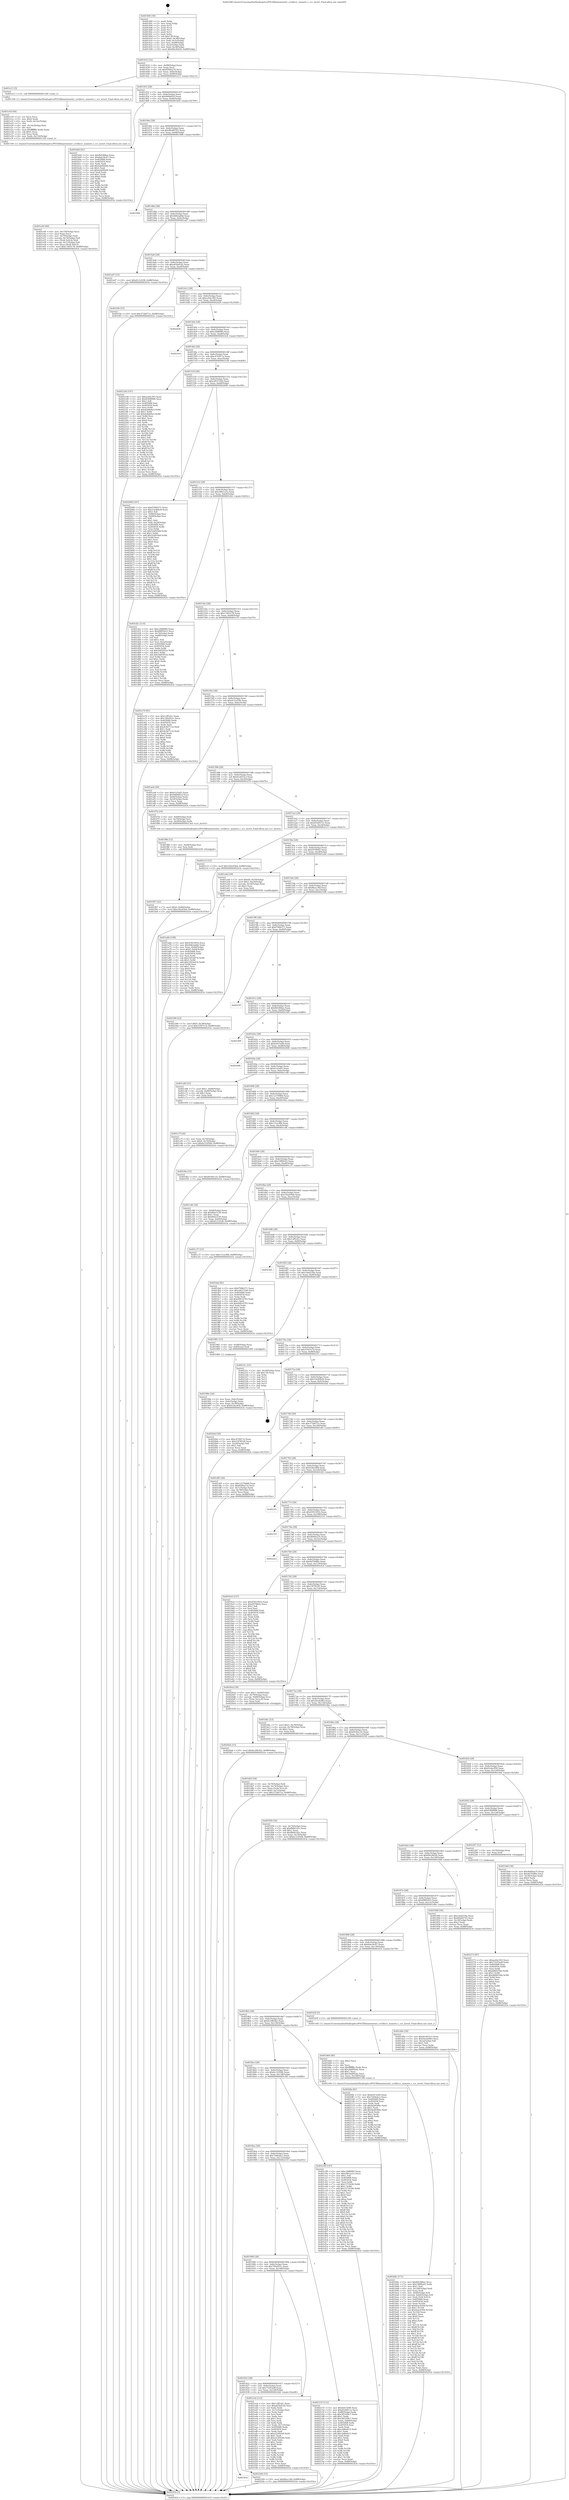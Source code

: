 digraph "0x401400" {
  label = "0x401400 (/mnt/c/Users/mathe/Desktop/tcc/POCII/binaries/extr_ccvlibccv_numeric.c_ccv_invert_Final-ollvm.out::main(0))"
  labelloc = "t"
  node[shape=record]

  Entry [label="",width=0.3,height=0.3,shape=circle,fillcolor=black,style=filled]
  "0x401432" [label="{
     0x401432 [32]\l
     | [instrs]\l
     &nbsp;&nbsp;0x401432 \<+6\>: mov -0x88(%rbp),%eax\l
     &nbsp;&nbsp;0x401438 \<+2\>: mov %eax,%ecx\l
     &nbsp;&nbsp;0x40143a \<+6\>: sub $0x856fa27d,%ecx\l
     &nbsp;&nbsp;0x401440 \<+6\>: mov %eax,-0x8c(%rbp)\l
     &nbsp;&nbsp;0x401446 \<+6\>: mov %ecx,-0x90(%rbp)\l
     &nbsp;&nbsp;0x40144c \<+6\>: je 0000000000401e13 \<main+0xa13\>\l
  }"]
  "0x401e13" [label="{
     0x401e13 [5]\l
     | [instrs]\l
     &nbsp;&nbsp;0x401e13 \<+5\>: call 0000000000401160 \<next_i\>\l
     | [calls]\l
     &nbsp;&nbsp;0x401160 \{1\} (/mnt/c/Users/mathe/Desktop/tcc/POCII/binaries/extr_ccvlibccv_numeric.c_ccv_invert_Final-ollvm.out::next_i)\l
  }"]
  "0x401452" [label="{
     0x401452 [28]\l
     | [instrs]\l
     &nbsp;&nbsp;0x401452 \<+5\>: jmp 0000000000401457 \<main+0x57\>\l
     &nbsp;&nbsp;0x401457 \<+6\>: mov -0x8c(%rbp),%eax\l
     &nbsp;&nbsp;0x40145d \<+5\>: sub $0x946b85cf,%eax\l
     &nbsp;&nbsp;0x401462 \<+6\>: mov %eax,-0x94(%rbp)\l
     &nbsp;&nbsp;0x401468 \<+6\>: je 0000000000401b04 \<main+0x704\>\l
  }"]
  Exit [label="",width=0.3,height=0.3,shape=circle,fillcolor=black,style=filled,peripheries=2]
  "0x401b04" [label="{
     0x401b04 [91]\l
     | [instrs]\l
     &nbsp;&nbsp;0x401b04 \<+5\>: mov $0xfb0386ee,%eax\l
     &nbsp;&nbsp;0x401b09 \<+5\>: mov $0x6ab34c97,%ecx\l
     &nbsp;&nbsp;0x401b0e \<+7\>: mov 0x405068,%edx\l
     &nbsp;&nbsp;0x401b15 \<+7\>: mov 0x405054,%esi\l
     &nbsp;&nbsp;0x401b1c \<+2\>: mov %edx,%edi\l
     &nbsp;&nbsp;0x401b1e \<+6\>: add $0x4ab00446,%edi\l
     &nbsp;&nbsp;0x401b24 \<+3\>: sub $0x1,%edi\l
     &nbsp;&nbsp;0x401b27 \<+6\>: sub $0x4ab00446,%edi\l
     &nbsp;&nbsp;0x401b2d \<+3\>: imul %edi,%edx\l
     &nbsp;&nbsp;0x401b30 \<+3\>: and $0x1,%edx\l
     &nbsp;&nbsp;0x401b33 \<+3\>: cmp $0x0,%edx\l
     &nbsp;&nbsp;0x401b36 \<+4\>: sete %r8b\l
     &nbsp;&nbsp;0x401b3a \<+3\>: cmp $0xa,%esi\l
     &nbsp;&nbsp;0x401b3d \<+4\>: setl %r9b\l
     &nbsp;&nbsp;0x401b41 \<+3\>: mov %r8b,%r10b\l
     &nbsp;&nbsp;0x401b44 \<+3\>: and %r9b,%r10b\l
     &nbsp;&nbsp;0x401b47 \<+3\>: xor %r9b,%r8b\l
     &nbsp;&nbsp;0x401b4a \<+3\>: or %r8b,%r10b\l
     &nbsp;&nbsp;0x401b4d \<+4\>: test $0x1,%r10b\l
     &nbsp;&nbsp;0x401b51 \<+3\>: cmovne %ecx,%eax\l
     &nbsp;&nbsp;0x401b54 \<+6\>: mov %eax,-0x88(%rbp)\l
     &nbsp;&nbsp;0x401b5a \<+5\>: jmp 000000000040243e \<main+0x103e\>\l
  }"]
  "0x40146e" [label="{
     0x40146e [28]\l
     | [instrs]\l
     &nbsp;&nbsp;0x40146e \<+5\>: jmp 0000000000401473 \<main+0x73\>\l
     &nbsp;&nbsp;0x401473 \<+6\>: mov -0x8c(%rbp),%eax\l
     &nbsp;&nbsp;0x401479 \<+5\>: sub $0x9be60743,%eax\l
     &nbsp;&nbsp;0x40147e \<+6\>: mov %eax,-0x98(%rbp)\l
     &nbsp;&nbsp;0x401484 \<+6\>: je 0000000000401966 \<main+0x566\>\l
  }"]
  "0x40193e" [label="{
     0x40193e\l
  }", style=dashed]
  "0x401966" [label="{
     0x401966\l
  }", style=dashed]
  "0x40148a" [label="{
     0x40148a [28]\l
     | [instrs]\l
     &nbsp;&nbsp;0x40148a \<+5\>: jmp 000000000040148f \<main+0x8f\>\l
     &nbsp;&nbsp;0x40148f \<+6\>: mov -0x8c(%rbp),%eax\l
     &nbsp;&nbsp;0x401495 \<+5\>: sub $0x9d62ab8d,%eax\l
     &nbsp;&nbsp;0x40149a \<+6\>: mov %eax,-0x9c(%rbp)\l
     &nbsp;&nbsp;0x4014a0 \<+6\>: je 0000000000401ad7 \<main+0x6d7\>\l
  }"]
  "0x4022d4" [label="{
     0x4022d4 [15]\l
     | [instrs]\l
     &nbsp;&nbsp;0x4022d4 \<+10\>: movl $0xf6acc3bf,-0x88(%rbp)\l
     &nbsp;&nbsp;0x4022de \<+5\>: jmp 000000000040243e \<main+0x103e\>\l
  }"]
  "0x401ad7" [label="{
     0x401ad7 [15]\l
     | [instrs]\l
     &nbsp;&nbsp;0x401ad7 \<+10\>: movl $0xd121d1f6,-0x88(%rbp)\l
     &nbsp;&nbsp;0x401ae1 \<+5\>: jmp 000000000040243e \<main+0x103e\>\l
  }"]
  "0x4014a6" [label="{
     0x4014a6 [28]\l
     | [instrs]\l
     &nbsp;&nbsp;0x4014a6 \<+5\>: jmp 00000000004014ab \<main+0xab\>\l
     &nbsp;&nbsp;0x4014ab \<+6\>: mov -0x8c(%rbp),%eax\l
     &nbsp;&nbsp;0x4014b1 \<+5\>: sub $0xa63bd1d2,%eax\l
     &nbsp;&nbsp;0x4014b6 \<+6\>: mov %eax,-0xa0(%rbp)\l
     &nbsp;&nbsp;0x4014bc \<+6\>: je 0000000000401f3b \<main+0xb3b\>\l
  }"]
  "0x402273" [label="{
     0x402273 [97]\l
     | [instrs]\l
     &nbsp;&nbsp;0x402273 \<+5\>: mov $0xac64c393,%ecx\l
     &nbsp;&nbsp;0x402278 \<+5\>: mov $0x75293edf,%edx\l
     &nbsp;&nbsp;0x40227d \<+7\>: mov 0x405068,%esi\l
     &nbsp;&nbsp;0x402284 \<+8\>: mov 0x405054,%r8d\l
     &nbsp;&nbsp;0x40228c \<+3\>: mov %esi,%r9d\l
     &nbsp;&nbsp;0x40228f \<+7\>: sub $0xdd0625bb,%r9d\l
     &nbsp;&nbsp;0x402296 \<+4\>: sub $0x1,%r9d\l
     &nbsp;&nbsp;0x40229a \<+7\>: add $0xdd0625bb,%r9d\l
     &nbsp;&nbsp;0x4022a1 \<+4\>: imul %r9d,%esi\l
     &nbsp;&nbsp;0x4022a5 \<+3\>: and $0x1,%esi\l
     &nbsp;&nbsp;0x4022a8 \<+3\>: cmp $0x0,%esi\l
     &nbsp;&nbsp;0x4022ab \<+4\>: sete %r10b\l
     &nbsp;&nbsp;0x4022af \<+4\>: cmp $0xa,%r8d\l
     &nbsp;&nbsp;0x4022b3 \<+4\>: setl %r11b\l
     &nbsp;&nbsp;0x4022b7 \<+3\>: mov %r10b,%bl\l
     &nbsp;&nbsp;0x4022ba \<+3\>: and %r11b,%bl\l
     &nbsp;&nbsp;0x4022bd \<+3\>: xor %r11b,%r10b\l
     &nbsp;&nbsp;0x4022c0 \<+3\>: or %r10b,%bl\l
     &nbsp;&nbsp;0x4022c3 \<+3\>: test $0x1,%bl\l
     &nbsp;&nbsp;0x4022c6 \<+3\>: cmovne %edx,%ecx\l
     &nbsp;&nbsp;0x4022c9 \<+6\>: mov %ecx,-0x88(%rbp)\l
     &nbsp;&nbsp;0x4022cf \<+5\>: jmp 000000000040243e \<main+0x103e\>\l
  }"]
  "0x401f3b" [label="{
     0x401f3b [15]\l
     | [instrs]\l
     &nbsp;&nbsp;0x401f3b \<+10\>: movl $0x372b671e,-0x88(%rbp)\l
     &nbsp;&nbsp;0x401f45 \<+5\>: jmp 000000000040243e \<main+0x103e\>\l
  }"]
  "0x4014c2" [label="{
     0x4014c2 [28]\l
     | [instrs]\l
     &nbsp;&nbsp;0x4014c2 \<+5\>: jmp 00000000004014c7 \<main+0xc7\>\l
     &nbsp;&nbsp;0x4014c7 \<+6\>: mov -0x8c(%rbp),%eax\l
     &nbsp;&nbsp;0x4014cd \<+5\>: sub $0xac64c393,%eax\l
     &nbsp;&nbsp;0x4014d2 \<+6\>: mov %eax,-0xa4(%rbp)\l
     &nbsp;&nbsp;0x4014d8 \<+6\>: je 0000000000402428 \<main+0x1028\>\l
  }"]
  "0x4020eb" [label="{
     0x4020eb [15]\l
     | [instrs]\l
     &nbsp;&nbsp;0x4020eb \<+10\>: movl $0x6c29b5b2,-0x88(%rbp)\l
     &nbsp;&nbsp;0x4020f5 \<+5\>: jmp 000000000040243e \<main+0x103e\>\l
  }"]
  "0x402428" [label="{
     0x402428\l
  }", style=dashed]
  "0x4014de" [label="{
     0x4014de [28]\l
     | [instrs]\l
     &nbsp;&nbsp;0x4014de \<+5\>: jmp 00000000004014e3 \<main+0xe3\>\l
     &nbsp;&nbsp;0x4014e3 \<+6\>: mov -0x8c(%rbp),%eax\l
     &nbsp;&nbsp;0x4014e9 \<+5\>: sub $0xc2686f40,%eax\l
     &nbsp;&nbsp;0x4014ee \<+6\>: mov %eax,-0xa8(%rbp)\l
     &nbsp;&nbsp;0x4014f4 \<+6\>: je 00000000004023c6 \<main+0xfc6\>\l
  }"]
  "0x401f97" [label="{
     0x401f97 [22]\l
     | [instrs]\l
     &nbsp;&nbsp;0x401f97 \<+7\>: movl $0x0,-0x80(%rbp)\l
     &nbsp;&nbsp;0x401f9e \<+10\>: movl $0x192e05b4,-0x88(%rbp)\l
     &nbsp;&nbsp;0x401fa8 \<+5\>: jmp 000000000040243e \<main+0x103e\>\l
  }"]
  "0x4023c6" [label="{
     0x4023c6\l
  }", style=dashed]
  "0x4014fa" [label="{
     0x4014fa [28]\l
     | [instrs]\l
     &nbsp;&nbsp;0x4014fa \<+5\>: jmp 00000000004014ff \<main+0xff\>\l
     &nbsp;&nbsp;0x4014ff \<+6\>: mov -0x8c(%rbp),%eax\l
     &nbsp;&nbsp;0x401505 \<+5\>: sub $0xc470917e,%eax\l
     &nbsp;&nbsp;0x40150a \<+6\>: mov %eax,-0xac(%rbp)\l
     &nbsp;&nbsp;0x401510 \<+6\>: je 00000000004021d4 \<main+0xdd4\>\l
  }"]
  "0x401f8b" [label="{
     0x401f8b [12]\l
     | [instrs]\l
     &nbsp;&nbsp;0x401f8b \<+4\>: mov -0x60(%rbp),%rsi\l
     &nbsp;&nbsp;0x401f8f \<+3\>: mov %rsi,%rdi\l
     &nbsp;&nbsp;0x401f92 \<+5\>: call 0000000000401030 \<free@plt\>\l
     | [calls]\l
     &nbsp;&nbsp;0x401030 \{1\} (unknown)\l
  }"]
  "0x4021d4" [label="{
     0x4021d4 [147]\l
     | [instrs]\l
     &nbsp;&nbsp;0x4021d4 \<+5\>: mov $0xac64c393,%eax\l
     &nbsp;&nbsp;0x4021d9 \<+5\>: mov $0x6589f906,%ecx\l
     &nbsp;&nbsp;0x4021de \<+2\>: mov $0x1,%dl\l
     &nbsp;&nbsp;0x4021e0 \<+7\>: mov 0x405068,%esi\l
     &nbsp;&nbsp;0x4021e7 \<+7\>: mov 0x405054,%edi\l
     &nbsp;&nbsp;0x4021ee \<+3\>: mov %esi,%r8d\l
     &nbsp;&nbsp;0x4021f1 \<+7\>: sub $0xdcbbb9a3,%r8d\l
     &nbsp;&nbsp;0x4021f8 \<+4\>: sub $0x1,%r8d\l
     &nbsp;&nbsp;0x4021fc \<+7\>: add $0xdcbbb9a3,%r8d\l
     &nbsp;&nbsp;0x402203 \<+4\>: imul %r8d,%esi\l
     &nbsp;&nbsp;0x402207 \<+3\>: and $0x1,%esi\l
     &nbsp;&nbsp;0x40220a \<+3\>: cmp $0x0,%esi\l
     &nbsp;&nbsp;0x40220d \<+4\>: sete %r9b\l
     &nbsp;&nbsp;0x402211 \<+3\>: cmp $0xa,%edi\l
     &nbsp;&nbsp;0x402214 \<+4\>: setl %r10b\l
     &nbsp;&nbsp;0x402218 \<+3\>: mov %r9b,%r11b\l
     &nbsp;&nbsp;0x40221b \<+4\>: xor $0xff,%r11b\l
     &nbsp;&nbsp;0x40221f \<+3\>: mov %r10b,%bl\l
     &nbsp;&nbsp;0x402222 \<+3\>: xor $0xff,%bl\l
     &nbsp;&nbsp;0x402225 \<+3\>: xor $0x1,%dl\l
     &nbsp;&nbsp;0x402228 \<+3\>: mov %r11b,%r14b\l
     &nbsp;&nbsp;0x40222b \<+4\>: and $0xff,%r14b\l
     &nbsp;&nbsp;0x40222f \<+3\>: and %dl,%r9b\l
     &nbsp;&nbsp;0x402232 \<+3\>: mov %bl,%r15b\l
     &nbsp;&nbsp;0x402235 \<+4\>: and $0xff,%r15b\l
     &nbsp;&nbsp;0x402239 \<+3\>: and %dl,%r10b\l
     &nbsp;&nbsp;0x40223c \<+3\>: or %r9b,%r14b\l
     &nbsp;&nbsp;0x40223f \<+3\>: or %r10b,%r15b\l
     &nbsp;&nbsp;0x402242 \<+3\>: xor %r15b,%r14b\l
     &nbsp;&nbsp;0x402245 \<+3\>: or %bl,%r11b\l
     &nbsp;&nbsp;0x402248 \<+4\>: xor $0xff,%r11b\l
     &nbsp;&nbsp;0x40224c \<+3\>: or $0x1,%dl\l
     &nbsp;&nbsp;0x40224f \<+3\>: and %dl,%r11b\l
     &nbsp;&nbsp;0x402252 \<+3\>: or %r11b,%r14b\l
     &nbsp;&nbsp;0x402255 \<+4\>: test $0x1,%r14b\l
     &nbsp;&nbsp;0x402259 \<+3\>: cmovne %ecx,%eax\l
     &nbsp;&nbsp;0x40225c \<+6\>: mov %eax,-0x88(%rbp)\l
     &nbsp;&nbsp;0x402262 \<+5\>: jmp 000000000040243e \<main+0x103e\>\l
  }"]
  "0x401516" [label="{
     0x401516 [28]\l
     | [instrs]\l
     &nbsp;&nbsp;0x401516 \<+5\>: jmp 000000000040151b \<main+0x11b\>\l
     &nbsp;&nbsp;0x40151b \<+6\>: mov -0x8c(%rbp),%eax\l
     &nbsp;&nbsp;0x401521 \<+5\>: sub $0xc603724d,%eax\l
     &nbsp;&nbsp;0x401526 \<+6\>: mov %eax,-0xb0(%rbp)\l
     &nbsp;&nbsp;0x40152c \<+6\>: je 0000000000402008 \<main+0xc08\>\l
  }"]
  "0x401922" [label="{
     0x401922 [28]\l
     | [instrs]\l
     &nbsp;&nbsp;0x401922 \<+5\>: jmp 0000000000401927 \<main+0x527\>\l
     &nbsp;&nbsp;0x401927 \<+6\>: mov -0x8c(%rbp),%eax\l
     &nbsp;&nbsp;0x40192d \<+5\>: sub $0x75293edf,%eax\l
     &nbsp;&nbsp;0x401932 \<+6\>: mov %eax,-0x144(%rbp)\l
     &nbsp;&nbsp;0x401938 \<+6\>: je 00000000004022d4 \<main+0xed4\>\l
  }"]
  "0x402008" [label="{
     0x402008 [167]\l
     | [instrs]\l
     &nbsp;&nbsp;0x402008 \<+5\>: mov $0xf7066371,%eax\l
     &nbsp;&nbsp;0x40200d \<+5\>: mov $0x33e40b29,%ecx\l
     &nbsp;&nbsp;0x402012 \<+2\>: mov $0x1,%dl\l
     &nbsp;&nbsp;0x402014 \<+3\>: mov -0x80(%rbp),%esi\l
     &nbsp;&nbsp;0x402017 \<+3\>: cmp -0x68(%rbp),%esi\l
     &nbsp;&nbsp;0x40201a \<+4\>: setl %dil\l
     &nbsp;&nbsp;0x40201e \<+4\>: and $0x1,%dil\l
     &nbsp;&nbsp;0x402022 \<+4\>: mov %dil,-0x29(%rbp)\l
     &nbsp;&nbsp;0x402026 \<+7\>: mov 0x405068,%esi\l
     &nbsp;&nbsp;0x40202d \<+8\>: mov 0x405054,%r8d\l
     &nbsp;&nbsp;0x402035 \<+3\>: mov %esi,%r9d\l
     &nbsp;&nbsp;0x402038 \<+7\>: sub $0x52df35b9,%r9d\l
     &nbsp;&nbsp;0x40203f \<+4\>: sub $0x1,%r9d\l
     &nbsp;&nbsp;0x402043 \<+7\>: add $0x52df35b9,%r9d\l
     &nbsp;&nbsp;0x40204a \<+4\>: imul %r9d,%esi\l
     &nbsp;&nbsp;0x40204e \<+3\>: and $0x1,%esi\l
     &nbsp;&nbsp;0x402051 \<+3\>: cmp $0x0,%esi\l
     &nbsp;&nbsp;0x402054 \<+4\>: sete %dil\l
     &nbsp;&nbsp;0x402058 \<+4\>: cmp $0xa,%r8d\l
     &nbsp;&nbsp;0x40205c \<+4\>: setl %r10b\l
     &nbsp;&nbsp;0x402060 \<+3\>: mov %dil,%r11b\l
     &nbsp;&nbsp;0x402063 \<+4\>: xor $0xff,%r11b\l
     &nbsp;&nbsp;0x402067 \<+3\>: mov %r10b,%bl\l
     &nbsp;&nbsp;0x40206a \<+3\>: xor $0xff,%bl\l
     &nbsp;&nbsp;0x40206d \<+3\>: xor $0x1,%dl\l
     &nbsp;&nbsp;0x402070 \<+3\>: mov %r11b,%r14b\l
     &nbsp;&nbsp;0x402073 \<+4\>: and $0xff,%r14b\l
     &nbsp;&nbsp;0x402077 \<+3\>: and %dl,%dil\l
     &nbsp;&nbsp;0x40207a \<+3\>: mov %bl,%r15b\l
     &nbsp;&nbsp;0x40207d \<+4\>: and $0xff,%r15b\l
     &nbsp;&nbsp;0x402081 \<+3\>: and %dl,%r10b\l
     &nbsp;&nbsp;0x402084 \<+3\>: or %dil,%r14b\l
     &nbsp;&nbsp;0x402087 \<+3\>: or %r10b,%r15b\l
     &nbsp;&nbsp;0x40208a \<+3\>: xor %r15b,%r14b\l
     &nbsp;&nbsp;0x40208d \<+3\>: or %bl,%r11b\l
     &nbsp;&nbsp;0x402090 \<+4\>: xor $0xff,%r11b\l
     &nbsp;&nbsp;0x402094 \<+3\>: or $0x1,%dl\l
     &nbsp;&nbsp;0x402097 \<+3\>: and %dl,%r11b\l
     &nbsp;&nbsp;0x40209a \<+3\>: or %r11b,%r14b\l
     &nbsp;&nbsp;0x40209d \<+4\>: test $0x1,%r14b\l
     &nbsp;&nbsp;0x4020a1 \<+3\>: cmovne %ecx,%eax\l
     &nbsp;&nbsp;0x4020a4 \<+6\>: mov %eax,-0x88(%rbp)\l
     &nbsp;&nbsp;0x4020aa \<+5\>: jmp 000000000040243e \<main+0x103e\>\l
  }"]
  "0x401532" [label="{
     0x401532 [28]\l
     | [instrs]\l
     &nbsp;&nbsp;0x401532 \<+5\>: jmp 0000000000401537 \<main+0x137\>\l
     &nbsp;&nbsp;0x401537 \<+6\>: mov -0x8c(%rbp),%eax\l
     &nbsp;&nbsp;0x40153d \<+5\>: sub $0xc66e1a1e,%eax\l
     &nbsp;&nbsp;0x401542 \<+6\>: mov %eax,-0xb4(%rbp)\l
     &nbsp;&nbsp;0x401548 \<+6\>: je 0000000000401d2c \<main+0x92c\>\l
  }"]
  "0x401ecb" [label="{
     0x401ecb [112]\l
     | [instrs]\l
     &nbsp;&nbsp;0x401ecb \<+5\>: mov $0x1cff5cb1,%eax\l
     &nbsp;&nbsp;0x401ed0 \<+5\>: mov $0xa63bd1d2,%ecx\l
     &nbsp;&nbsp;0x401ed5 \<+2\>: xor %edx,%edx\l
     &nbsp;&nbsp;0x401ed7 \<+3\>: mov -0x7c(%rbp),%esi\l
     &nbsp;&nbsp;0x401eda \<+2\>: mov %edx,%edi\l
     &nbsp;&nbsp;0x401edc \<+2\>: sub %esi,%edi\l
     &nbsp;&nbsp;0x401ede \<+2\>: mov %edx,%esi\l
     &nbsp;&nbsp;0x401ee0 \<+3\>: sub $0x1,%esi\l
     &nbsp;&nbsp;0x401ee3 \<+2\>: add %esi,%edi\l
     &nbsp;&nbsp;0x401ee5 \<+2\>: sub %edi,%edx\l
     &nbsp;&nbsp;0x401ee7 \<+3\>: mov %edx,-0x7c(%rbp)\l
     &nbsp;&nbsp;0x401eea \<+7\>: mov 0x405068,%edx\l
     &nbsp;&nbsp;0x401ef1 \<+7\>: mov 0x405054,%esi\l
     &nbsp;&nbsp;0x401ef8 \<+2\>: mov %edx,%edi\l
     &nbsp;&nbsp;0x401efa \<+6\>: sub $0xe2249cb9,%edi\l
     &nbsp;&nbsp;0x401f00 \<+3\>: sub $0x1,%edi\l
     &nbsp;&nbsp;0x401f03 \<+6\>: add $0xe2249cb9,%edi\l
     &nbsp;&nbsp;0x401f09 \<+3\>: imul %edi,%edx\l
     &nbsp;&nbsp;0x401f0c \<+3\>: and $0x1,%edx\l
     &nbsp;&nbsp;0x401f0f \<+3\>: cmp $0x0,%edx\l
     &nbsp;&nbsp;0x401f12 \<+4\>: sete %r8b\l
     &nbsp;&nbsp;0x401f16 \<+3\>: cmp $0xa,%esi\l
     &nbsp;&nbsp;0x401f19 \<+4\>: setl %r9b\l
     &nbsp;&nbsp;0x401f1d \<+3\>: mov %r8b,%r10b\l
     &nbsp;&nbsp;0x401f20 \<+3\>: and %r9b,%r10b\l
     &nbsp;&nbsp;0x401f23 \<+3\>: xor %r9b,%r8b\l
     &nbsp;&nbsp;0x401f26 \<+3\>: or %r8b,%r10b\l
     &nbsp;&nbsp;0x401f29 \<+4\>: test $0x1,%r10b\l
     &nbsp;&nbsp;0x401f2d \<+3\>: cmovne %ecx,%eax\l
     &nbsp;&nbsp;0x401f30 \<+6\>: mov %eax,-0x88(%rbp)\l
     &nbsp;&nbsp;0x401f36 \<+5\>: jmp 000000000040243e \<main+0x103e\>\l
  }"]
  "0x401d2c" [label="{
     0x401d2c [114]\l
     | [instrs]\l
     &nbsp;&nbsp;0x401d2c \<+5\>: mov $0xc2686f40,%eax\l
     &nbsp;&nbsp;0x401d31 \<+5\>: mov $0x69f950c5,%ecx\l
     &nbsp;&nbsp;0x401d36 \<+3\>: mov -0x74(%rbp),%edx\l
     &nbsp;&nbsp;0x401d39 \<+3\>: cmp -0x68(%rbp),%edx\l
     &nbsp;&nbsp;0x401d3c \<+4\>: setl %sil\l
     &nbsp;&nbsp;0x401d40 \<+4\>: and $0x1,%sil\l
     &nbsp;&nbsp;0x401d44 \<+4\>: mov %sil,-0x2a(%rbp)\l
     &nbsp;&nbsp;0x401d48 \<+7\>: mov 0x405068,%edx\l
     &nbsp;&nbsp;0x401d4f \<+7\>: mov 0x405054,%edi\l
     &nbsp;&nbsp;0x401d56 \<+3\>: mov %edx,%r8d\l
     &nbsp;&nbsp;0x401d59 \<+7\>: sub $0x5dd5952e,%r8d\l
     &nbsp;&nbsp;0x401d60 \<+4\>: sub $0x1,%r8d\l
     &nbsp;&nbsp;0x401d64 \<+7\>: add $0x5dd5952e,%r8d\l
     &nbsp;&nbsp;0x401d6b \<+4\>: imul %r8d,%edx\l
     &nbsp;&nbsp;0x401d6f \<+3\>: and $0x1,%edx\l
     &nbsp;&nbsp;0x401d72 \<+3\>: cmp $0x0,%edx\l
     &nbsp;&nbsp;0x401d75 \<+4\>: sete %sil\l
     &nbsp;&nbsp;0x401d79 \<+3\>: cmp $0xa,%edi\l
     &nbsp;&nbsp;0x401d7c \<+4\>: setl %r9b\l
     &nbsp;&nbsp;0x401d80 \<+3\>: mov %sil,%r10b\l
     &nbsp;&nbsp;0x401d83 \<+3\>: and %r9b,%r10b\l
     &nbsp;&nbsp;0x401d86 \<+3\>: xor %r9b,%sil\l
     &nbsp;&nbsp;0x401d89 \<+3\>: or %sil,%r10b\l
     &nbsp;&nbsp;0x401d8c \<+4\>: test $0x1,%r10b\l
     &nbsp;&nbsp;0x401d90 \<+3\>: cmovne %ecx,%eax\l
     &nbsp;&nbsp;0x401d93 \<+6\>: mov %eax,-0x88(%rbp)\l
     &nbsp;&nbsp;0x401d99 \<+5\>: jmp 000000000040243e \<main+0x103e\>\l
  }"]
  "0x40154e" [label="{
     0x40154e [28]\l
     | [instrs]\l
     &nbsp;&nbsp;0x40154e \<+5\>: jmp 0000000000401553 \<main+0x153\>\l
     &nbsp;&nbsp;0x401553 \<+6\>: mov -0x8c(%rbp),%eax\l
     &nbsp;&nbsp;0x401559 \<+5\>: sub $0xc7d03c78,%eax\l
     &nbsp;&nbsp;0x40155e \<+6\>: mov %eax,-0xb8(%rbp)\l
     &nbsp;&nbsp;0x401564 \<+6\>: je 0000000000401e70 \<main+0xa70\>\l
  }"]
  "0x401906" [label="{
     0x401906 [28]\l
     | [instrs]\l
     &nbsp;&nbsp;0x401906 \<+5\>: jmp 000000000040190b \<main+0x50b\>\l
     &nbsp;&nbsp;0x40190b \<+6\>: mov -0x8c(%rbp),%eax\l
     &nbsp;&nbsp;0x401911 \<+5\>: sub $0x740e931c,%eax\l
     &nbsp;&nbsp;0x401916 \<+6\>: mov %eax,-0x140(%rbp)\l
     &nbsp;&nbsp;0x40191c \<+6\>: je 0000000000401ecb \<main+0xacb\>\l
  }"]
  "0x401e70" [label="{
     0x401e70 [91]\l
     | [instrs]\l
     &nbsp;&nbsp;0x401e70 \<+5\>: mov $0x1cff5cb1,%eax\l
     &nbsp;&nbsp;0x401e75 \<+5\>: mov $0x740e931c,%ecx\l
     &nbsp;&nbsp;0x401e7a \<+7\>: mov 0x405068,%edx\l
     &nbsp;&nbsp;0x401e81 \<+7\>: mov 0x405054,%esi\l
     &nbsp;&nbsp;0x401e88 \<+2\>: mov %edx,%edi\l
     &nbsp;&nbsp;0x401e8a \<+6\>: add $0x4c9d711d,%edi\l
     &nbsp;&nbsp;0x401e90 \<+3\>: sub $0x1,%edi\l
     &nbsp;&nbsp;0x401e93 \<+6\>: sub $0x4c9d711d,%edi\l
     &nbsp;&nbsp;0x401e99 \<+3\>: imul %edi,%edx\l
     &nbsp;&nbsp;0x401e9c \<+3\>: and $0x1,%edx\l
     &nbsp;&nbsp;0x401e9f \<+3\>: cmp $0x0,%edx\l
     &nbsp;&nbsp;0x401ea2 \<+4\>: sete %r8b\l
     &nbsp;&nbsp;0x401ea6 \<+3\>: cmp $0xa,%esi\l
     &nbsp;&nbsp;0x401ea9 \<+4\>: setl %r9b\l
     &nbsp;&nbsp;0x401ead \<+3\>: mov %r8b,%r10b\l
     &nbsp;&nbsp;0x401eb0 \<+3\>: and %r9b,%r10b\l
     &nbsp;&nbsp;0x401eb3 \<+3\>: xor %r9b,%r8b\l
     &nbsp;&nbsp;0x401eb6 \<+3\>: or %r8b,%r10b\l
     &nbsp;&nbsp;0x401eb9 \<+4\>: test $0x1,%r10b\l
     &nbsp;&nbsp;0x401ebd \<+3\>: cmovne %ecx,%eax\l
     &nbsp;&nbsp;0x401ec0 \<+6\>: mov %eax,-0x88(%rbp)\l
     &nbsp;&nbsp;0x401ec6 \<+5\>: jmp 000000000040243e \<main+0x103e\>\l
  }"]
  "0x40156a" [label="{
     0x40156a [28]\l
     | [instrs]\l
     &nbsp;&nbsp;0x40156a \<+5\>: jmp 000000000040156f \<main+0x16f\>\l
     &nbsp;&nbsp;0x40156f \<+6\>: mov -0x8c(%rbp),%eax\l
     &nbsp;&nbsp;0x401575 \<+5\>: sub $0xd121d1f6,%eax\l
     &nbsp;&nbsp;0x40157a \<+6\>: mov %eax,-0xbc(%rbp)\l
     &nbsp;&nbsp;0x401580 \<+6\>: je 0000000000401ae6 \<main+0x6e6\>\l
  }"]
  "0x402155" [label="{
     0x402155 [112]\l
     | [instrs]\l
     &nbsp;&nbsp;0x402155 \<+5\>: mov $0xfc615e00,%eax\l
     &nbsp;&nbsp;0x40215a \<+5\>: mov $0xd526911e,%ecx\l
     &nbsp;&nbsp;0x40215f \<+3\>: mov -0x80(%rbp),%edx\l
     &nbsp;&nbsp;0x402162 \<+6\>: sub $0x385169c7,%edx\l
     &nbsp;&nbsp;0x402168 \<+3\>: add $0x1,%edx\l
     &nbsp;&nbsp;0x40216b \<+6\>: add $0x385169c7,%edx\l
     &nbsp;&nbsp;0x402171 \<+3\>: mov %edx,-0x80(%rbp)\l
     &nbsp;&nbsp;0x402174 \<+7\>: mov 0x405068,%edx\l
     &nbsp;&nbsp;0x40217b \<+7\>: mov 0x405054,%esi\l
     &nbsp;&nbsp;0x402182 \<+2\>: mov %edx,%edi\l
     &nbsp;&nbsp;0x402184 \<+6\>: sub $0xcddbe615,%edi\l
     &nbsp;&nbsp;0x40218a \<+3\>: sub $0x1,%edi\l
     &nbsp;&nbsp;0x40218d \<+6\>: add $0xcddbe615,%edi\l
     &nbsp;&nbsp;0x402193 \<+3\>: imul %edi,%edx\l
     &nbsp;&nbsp;0x402196 \<+3\>: and $0x1,%edx\l
     &nbsp;&nbsp;0x402199 \<+3\>: cmp $0x0,%edx\l
     &nbsp;&nbsp;0x40219c \<+4\>: sete %r8b\l
     &nbsp;&nbsp;0x4021a0 \<+3\>: cmp $0xa,%esi\l
     &nbsp;&nbsp;0x4021a3 \<+4\>: setl %r9b\l
     &nbsp;&nbsp;0x4021a7 \<+3\>: mov %r8b,%r10b\l
     &nbsp;&nbsp;0x4021aa \<+3\>: and %r9b,%r10b\l
     &nbsp;&nbsp;0x4021ad \<+3\>: xor %r9b,%r8b\l
     &nbsp;&nbsp;0x4021b0 \<+3\>: or %r8b,%r10b\l
     &nbsp;&nbsp;0x4021b3 \<+4\>: test $0x1,%r10b\l
     &nbsp;&nbsp;0x4021b7 \<+3\>: cmovne %ecx,%eax\l
     &nbsp;&nbsp;0x4021ba \<+6\>: mov %eax,-0x88(%rbp)\l
     &nbsp;&nbsp;0x4021c0 \<+5\>: jmp 000000000040243e \<main+0x103e\>\l
  }"]
  "0x401ae6" [label="{
     0x401ae6 [30]\l
     | [instrs]\l
     &nbsp;&nbsp;0x401ae6 \<+5\>: mov $0xb1a5a65,%eax\l
     &nbsp;&nbsp;0x401aeb \<+5\>: mov $0x946b85cf,%ecx\l
     &nbsp;&nbsp;0x401af0 \<+3\>: mov -0x64(%rbp),%edx\l
     &nbsp;&nbsp;0x401af3 \<+3\>: cmp -0x54(%rbp),%edx\l
     &nbsp;&nbsp;0x401af6 \<+3\>: cmovl %ecx,%eax\l
     &nbsp;&nbsp;0x401af9 \<+6\>: mov %eax,-0x88(%rbp)\l
     &nbsp;&nbsp;0x401aff \<+5\>: jmp 000000000040243e \<main+0x103e\>\l
  }"]
  "0x401586" [label="{
     0x401586 [28]\l
     | [instrs]\l
     &nbsp;&nbsp;0x401586 \<+5\>: jmp 000000000040158b \<main+0x18b\>\l
     &nbsp;&nbsp;0x40158b \<+6\>: mov -0x8c(%rbp),%eax\l
     &nbsp;&nbsp;0x401591 \<+5\>: sub $0xd1e653c3,%eax\l
     &nbsp;&nbsp;0x401596 \<+6\>: mov %eax,-0xc0(%rbp)\l
     &nbsp;&nbsp;0x40159c \<+6\>: je 0000000000401f7b \<main+0xb7b\>\l
  }"]
  "0x401e44" [label="{
     0x401e44 [44]\l
     | [instrs]\l
     &nbsp;&nbsp;0x401e44 \<+6\>: mov -0x150(%rbp),%ecx\l
     &nbsp;&nbsp;0x401e4a \<+3\>: imul %eax,%ecx\l
     &nbsp;&nbsp;0x401e4d \<+4\>: mov -0x70(%rbp),%rdi\l
     &nbsp;&nbsp;0x401e51 \<+4\>: movslq -0x74(%rbp),%r8\l
     &nbsp;&nbsp;0x401e55 \<+4\>: mov (%rdi,%r8,8),%rdi\l
     &nbsp;&nbsp;0x401e59 \<+4\>: movslq -0x7c(%rbp),%r8\l
     &nbsp;&nbsp;0x401e5d \<+4\>: mov %ecx,(%rdi,%r8,4)\l
     &nbsp;&nbsp;0x401e61 \<+10\>: movl $0xc7d03c78,-0x88(%rbp)\l
     &nbsp;&nbsp;0x401e6b \<+5\>: jmp 000000000040243e \<main+0x103e\>\l
  }"]
  "0x401f7b" [label="{
     0x401f7b [16]\l
     | [instrs]\l
     &nbsp;&nbsp;0x401f7b \<+4\>: mov -0x60(%rbp),%rdi\l
     &nbsp;&nbsp;0x401f7f \<+4\>: mov -0x70(%rbp),%rsi\l
     &nbsp;&nbsp;0x401f83 \<+3\>: mov -0x50(%rbp),%edx\l
     &nbsp;&nbsp;0x401f86 \<+5\>: call 00000000004013e0 \<ccv_invert\>\l
     | [calls]\l
     &nbsp;&nbsp;0x4013e0 \{1\} (/mnt/c/Users/mathe/Desktop/tcc/POCII/binaries/extr_ccvlibccv_numeric.c_ccv_invert_Final-ollvm.out::ccv_invert)\l
  }"]
  "0x4015a2" [label="{
     0x4015a2 [28]\l
     | [instrs]\l
     &nbsp;&nbsp;0x4015a2 \<+5\>: jmp 00000000004015a7 \<main+0x1a7\>\l
     &nbsp;&nbsp;0x4015a7 \<+6\>: mov -0x8c(%rbp),%eax\l
     &nbsp;&nbsp;0x4015ad \<+5\>: sub $0xd526911e,%eax\l
     &nbsp;&nbsp;0x4015b2 \<+6\>: mov %eax,-0xc4(%rbp)\l
     &nbsp;&nbsp;0x4015b8 \<+6\>: je 00000000004021c5 \<main+0xdc5\>\l
  }"]
  "0x401e18" [label="{
     0x401e18 [44]\l
     | [instrs]\l
     &nbsp;&nbsp;0x401e18 \<+2\>: xor %ecx,%ecx\l
     &nbsp;&nbsp;0x401e1a \<+5\>: mov $0x2,%edx\l
     &nbsp;&nbsp;0x401e1f \<+6\>: mov %edx,-0x14c(%rbp)\l
     &nbsp;&nbsp;0x401e25 \<+1\>: cltd\l
     &nbsp;&nbsp;0x401e26 \<+6\>: mov -0x14c(%rbp),%esi\l
     &nbsp;&nbsp;0x401e2c \<+2\>: idiv %esi\l
     &nbsp;&nbsp;0x401e2e \<+6\>: imul $0xfffffffe,%edx,%edx\l
     &nbsp;&nbsp;0x401e34 \<+3\>: sub $0x1,%ecx\l
     &nbsp;&nbsp;0x401e37 \<+2\>: sub %ecx,%edx\l
     &nbsp;&nbsp;0x401e39 \<+6\>: mov %edx,-0x150(%rbp)\l
     &nbsp;&nbsp;0x401e3f \<+5\>: call 0000000000401160 \<next_i\>\l
     | [calls]\l
     &nbsp;&nbsp;0x401160 \{1\} (/mnt/c/Users/mathe/Desktop/tcc/POCII/binaries/extr_ccvlibccv_numeric.c_ccv_invert_Final-ollvm.out::next_i)\l
  }"]
  "0x4021c5" [label="{
     0x4021c5 [15]\l
     | [instrs]\l
     &nbsp;&nbsp;0x4021c5 \<+10\>: movl $0x192e05b4,-0x88(%rbp)\l
     &nbsp;&nbsp;0x4021cf \<+5\>: jmp 000000000040243e \<main+0x103e\>\l
  }"]
  "0x4015be" [label="{
     0x4015be [28]\l
     | [instrs]\l
     &nbsp;&nbsp;0x4015be \<+5\>: jmp 00000000004015c3 \<main+0x1c3\>\l
     &nbsp;&nbsp;0x4015c3 \<+6\>: mov -0x8c(%rbp),%eax\l
     &nbsp;&nbsp;0x4015c9 \<+5\>: sub $0xf2f78642,%eax\l
     &nbsp;&nbsp;0x4015ce \<+6\>: mov %eax,-0xc8(%rbp)\l
     &nbsp;&nbsp;0x4015d4 \<+6\>: je 0000000000401a4d \<main+0x64d\>\l
  }"]
  "0x401dd3" [label="{
     0x401dd3 [34]\l
     | [instrs]\l
     &nbsp;&nbsp;0x401dd3 \<+4\>: mov -0x70(%rbp),%rdi\l
     &nbsp;&nbsp;0x401dd7 \<+4\>: movslq -0x74(%rbp),%rcx\l
     &nbsp;&nbsp;0x401ddb \<+4\>: mov %rax,(%rdi,%rcx,8)\l
     &nbsp;&nbsp;0x401ddf \<+7\>: movl $0x0,-0x7c(%rbp)\l
     &nbsp;&nbsp;0x401de6 \<+10\>: movl $0x372b671e,-0x88(%rbp)\l
     &nbsp;&nbsp;0x401df0 \<+5\>: jmp 000000000040243e \<main+0x103e\>\l
  }"]
  "0x401a4d" [label="{
     0x401a4d [30]\l
     | [instrs]\l
     &nbsp;&nbsp;0x401a4d \<+7\>: movl $0x64,-0x50(%rbp)\l
     &nbsp;&nbsp;0x401a54 \<+7\>: movl $0x1,-0x54(%rbp)\l
     &nbsp;&nbsp;0x401a5b \<+4\>: movslq -0x54(%rbp),%rax\l
     &nbsp;&nbsp;0x401a5f \<+4\>: shl $0x2,%rax\l
     &nbsp;&nbsp;0x401a63 \<+3\>: mov %rax,%rdi\l
     &nbsp;&nbsp;0x401a66 \<+5\>: call 0000000000401050 \<malloc@plt\>\l
     | [calls]\l
     &nbsp;&nbsp;0x401050 \{1\} (unknown)\l
  }"]
  "0x4015da" [label="{
     0x4015da [28]\l
     | [instrs]\l
     &nbsp;&nbsp;0x4015da \<+5\>: jmp 00000000004015df \<main+0x1df\>\l
     &nbsp;&nbsp;0x4015df \<+6\>: mov -0x8c(%rbp),%eax\l
     &nbsp;&nbsp;0x4015e5 \<+5\>: sub $0xf6acc3bf,%eax\l
     &nbsp;&nbsp;0x4015ea \<+6\>: mov %eax,-0xcc(%rbp)\l
     &nbsp;&nbsp;0x4015f0 \<+6\>: je 0000000000402306 \<main+0xf06\>\l
  }"]
  "0x4018ea" [label="{
     0x4018ea [28]\l
     | [instrs]\l
     &nbsp;&nbsp;0x4018ea \<+5\>: jmp 00000000004018ef \<main+0x4ef\>\l
     &nbsp;&nbsp;0x4018ef \<+6\>: mov -0x8c(%rbp),%eax\l
     &nbsp;&nbsp;0x4018f5 \<+5\>: sub $0x7264ebc2,%eax\l
     &nbsp;&nbsp;0x4018fa \<+6\>: mov %eax,-0x13c(%rbp)\l
     &nbsp;&nbsp;0x401900 \<+6\>: je 0000000000402155 \<main+0xd55\>\l
  }"]
  "0x402306" [label="{
     0x402306 [22]\l
     | [instrs]\l
     &nbsp;&nbsp;0x402306 \<+7\>: movl $0x0,-0x38(%rbp)\l
     &nbsp;&nbsp;0x40230d \<+10\>: movl $0x1f307e7d,-0x88(%rbp)\l
     &nbsp;&nbsp;0x402317 \<+5\>: jmp 000000000040243e \<main+0x103e\>\l
  }"]
  "0x4015f6" [label="{
     0x4015f6 [28]\l
     | [instrs]\l
     &nbsp;&nbsp;0x4015f6 \<+5\>: jmp 00000000004015fb \<main+0x1fb\>\l
     &nbsp;&nbsp;0x4015fb \<+6\>: mov -0x8c(%rbp),%eax\l
     &nbsp;&nbsp;0x401601 \<+5\>: sub $0xf7066371,%eax\l
     &nbsp;&nbsp;0x401606 \<+6\>: mov %eax,-0xd0(%rbp)\l
     &nbsp;&nbsp;0x40160c \<+6\>: je 00000000004023f7 \<main+0xff7\>\l
  }"]
  "0x401c99" [label="{
     0x401c99 [147]\l
     | [instrs]\l
     &nbsp;&nbsp;0x401c99 \<+5\>: mov $0xc2686f40,%eax\l
     &nbsp;&nbsp;0x401c9e \<+5\>: mov $0xc66e1a1e,%ecx\l
     &nbsp;&nbsp;0x401ca3 \<+2\>: mov $0x1,%dl\l
     &nbsp;&nbsp;0x401ca5 \<+7\>: mov 0x405068,%esi\l
     &nbsp;&nbsp;0x401cac \<+7\>: mov 0x405054,%edi\l
     &nbsp;&nbsp;0x401cb3 \<+3\>: mov %esi,%r8d\l
     &nbsp;&nbsp;0x401cb6 \<+7\>: sub $0x1572fc90,%r8d\l
     &nbsp;&nbsp;0x401cbd \<+4\>: sub $0x1,%r8d\l
     &nbsp;&nbsp;0x401cc1 \<+7\>: add $0x1572fc90,%r8d\l
     &nbsp;&nbsp;0x401cc8 \<+4\>: imul %r8d,%esi\l
     &nbsp;&nbsp;0x401ccc \<+3\>: and $0x1,%esi\l
     &nbsp;&nbsp;0x401ccf \<+3\>: cmp $0x0,%esi\l
     &nbsp;&nbsp;0x401cd2 \<+4\>: sete %r9b\l
     &nbsp;&nbsp;0x401cd6 \<+3\>: cmp $0xa,%edi\l
     &nbsp;&nbsp;0x401cd9 \<+4\>: setl %r10b\l
     &nbsp;&nbsp;0x401cdd \<+3\>: mov %r9b,%r11b\l
     &nbsp;&nbsp;0x401ce0 \<+4\>: xor $0xff,%r11b\l
     &nbsp;&nbsp;0x401ce4 \<+3\>: mov %r10b,%bl\l
     &nbsp;&nbsp;0x401ce7 \<+3\>: xor $0xff,%bl\l
     &nbsp;&nbsp;0x401cea \<+3\>: xor $0x0,%dl\l
     &nbsp;&nbsp;0x401ced \<+3\>: mov %r11b,%r14b\l
     &nbsp;&nbsp;0x401cf0 \<+4\>: and $0x0,%r14b\l
     &nbsp;&nbsp;0x401cf4 \<+3\>: and %dl,%r9b\l
     &nbsp;&nbsp;0x401cf7 \<+3\>: mov %bl,%r15b\l
     &nbsp;&nbsp;0x401cfa \<+4\>: and $0x0,%r15b\l
     &nbsp;&nbsp;0x401cfe \<+3\>: and %dl,%r10b\l
     &nbsp;&nbsp;0x401d01 \<+3\>: or %r9b,%r14b\l
     &nbsp;&nbsp;0x401d04 \<+3\>: or %r10b,%r15b\l
     &nbsp;&nbsp;0x401d07 \<+3\>: xor %r15b,%r14b\l
     &nbsp;&nbsp;0x401d0a \<+3\>: or %bl,%r11b\l
     &nbsp;&nbsp;0x401d0d \<+4\>: xor $0xff,%r11b\l
     &nbsp;&nbsp;0x401d11 \<+3\>: or $0x0,%dl\l
     &nbsp;&nbsp;0x401d14 \<+3\>: and %dl,%r11b\l
     &nbsp;&nbsp;0x401d17 \<+3\>: or %r11b,%r14b\l
     &nbsp;&nbsp;0x401d1a \<+4\>: test $0x1,%r14b\l
     &nbsp;&nbsp;0x401d1e \<+3\>: cmovne %ecx,%eax\l
     &nbsp;&nbsp;0x401d21 \<+6\>: mov %eax,-0x88(%rbp)\l
     &nbsp;&nbsp;0x401d27 \<+5\>: jmp 000000000040243e \<main+0x103e\>\l
  }"]
  "0x4023f7" [label="{
     0x4023f7\l
  }", style=dashed]
  "0x401612" [label="{
     0x401612 [28]\l
     | [instrs]\l
     &nbsp;&nbsp;0x401612 \<+5\>: jmp 0000000000401617 \<main+0x217\>\l
     &nbsp;&nbsp;0x401617 \<+6\>: mov -0x8c(%rbp),%eax\l
     &nbsp;&nbsp;0x40161d \<+5\>: sub $0xfb0386ee,%eax\l
     &nbsp;&nbsp;0x401622 \<+6\>: mov %eax,-0xd4(%rbp)\l
     &nbsp;&nbsp;0x401628 \<+6\>: je 0000000000402369 \<main+0xf69\>\l
  }"]
  "0x4018ce" [label="{
     0x4018ce [28]\l
     | [instrs]\l
     &nbsp;&nbsp;0x4018ce \<+5\>: jmp 00000000004018d3 \<main+0x4d3\>\l
     &nbsp;&nbsp;0x4018d3 \<+6\>: mov -0x8c(%rbp),%eax\l
     &nbsp;&nbsp;0x4018d9 \<+5\>: sub $0x6c319506,%eax\l
     &nbsp;&nbsp;0x4018de \<+6\>: mov %eax,-0x138(%rbp)\l
     &nbsp;&nbsp;0x4018e4 \<+6\>: je 0000000000401c99 \<main+0x899\>\l
  }"]
  "0x402369" [label="{
     0x402369\l
  }", style=dashed]
  "0x40162e" [label="{
     0x40162e [28]\l
     | [instrs]\l
     &nbsp;&nbsp;0x40162e \<+5\>: jmp 0000000000401633 \<main+0x233\>\l
     &nbsp;&nbsp;0x401633 \<+6\>: mov -0x8c(%rbp),%eax\l
     &nbsp;&nbsp;0x401639 \<+5\>: sub $0xfc615e00,%eax\l
     &nbsp;&nbsp;0x40163e \<+6\>: mov %eax,-0xd8(%rbp)\l
     &nbsp;&nbsp;0x401644 \<+6\>: je 0000000000402406 \<main+0x1006\>\l
  }"]
  "0x4020fa" [label="{
     0x4020fa [91]\l
     | [instrs]\l
     &nbsp;&nbsp;0x4020fa \<+5\>: mov $0xfc615e00,%eax\l
     &nbsp;&nbsp;0x4020ff \<+5\>: mov $0x7264ebc2,%ecx\l
     &nbsp;&nbsp;0x402104 \<+7\>: mov 0x405068,%edx\l
     &nbsp;&nbsp;0x40210b \<+7\>: mov 0x405054,%esi\l
     &nbsp;&nbsp;0x402112 \<+2\>: mov %edx,%edi\l
     &nbsp;&nbsp;0x402114 \<+6\>: sub $0x4eb930bc,%edi\l
     &nbsp;&nbsp;0x40211a \<+3\>: sub $0x1,%edi\l
     &nbsp;&nbsp;0x40211d \<+6\>: add $0x4eb930bc,%edi\l
     &nbsp;&nbsp;0x402123 \<+3\>: imul %edi,%edx\l
     &nbsp;&nbsp;0x402126 \<+3\>: and $0x1,%edx\l
     &nbsp;&nbsp;0x402129 \<+3\>: cmp $0x0,%edx\l
     &nbsp;&nbsp;0x40212c \<+4\>: sete %r8b\l
     &nbsp;&nbsp;0x402130 \<+3\>: cmp $0xa,%esi\l
     &nbsp;&nbsp;0x402133 \<+4\>: setl %r9b\l
     &nbsp;&nbsp;0x402137 \<+3\>: mov %r8b,%r10b\l
     &nbsp;&nbsp;0x40213a \<+3\>: and %r9b,%r10b\l
     &nbsp;&nbsp;0x40213d \<+3\>: xor %r9b,%r8b\l
     &nbsp;&nbsp;0x402140 \<+3\>: or %r8b,%r10b\l
     &nbsp;&nbsp;0x402143 \<+4\>: test $0x1,%r10b\l
     &nbsp;&nbsp;0x402147 \<+3\>: cmovne %ecx,%eax\l
     &nbsp;&nbsp;0x40214a \<+6\>: mov %eax,-0x88(%rbp)\l
     &nbsp;&nbsp;0x402150 \<+5\>: jmp 000000000040243e \<main+0x103e\>\l
  }"]
  "0x402406" [label="{
     0x402406\l
  }", style=dashed]
  "0x40164a" [label="{
     0x40164a [28]\l
     | [instrs]\l
     &nbsp;&nbsp;0x40164a \<+5\>: jmp 000000000040164f \<main+0x24f\>\l
     &nbsp;&nbsp;0x40164f \<+6\>: mov -0x8c(%rbp),%eax\l
     &nbsp;&nbsp;0x401655 \<+5\>: sub $0xb1a5a65,%eax\l
     &nbsp;&nbsp;0x40165a \<+6\>: mov %eax,-0xdc(%rbp)\l
     &nbsp;&nbsp;0x401660 \<+6\>: je 0000000000401c68 \<main+0x868\>\l
  }"]
  "0x401c7f" [label="{
     0x401c7f [26]\l
     | [instrs]\l
     &nbsp;&nbsp;0x401c7f \<+4\>: mov %rax,-0x70(%rbp)\l
     &nbsp;&nbsp;0x401c83 \<+7\>: movl $0x0,-0x74(%rbp)\l
     &nbsp;&nbsp;0x401c8a \<+10\>: movl $0x6c319506,-0x88(%rbp)\l
     &nbsp;&nbsp;0x401c94 \<+5\>: jmp 000000000040243e \<main+0x103e\>\l
  }"]
  "0x401c68" [label="{
     0x401c68 [23]\l
     | [instrs]\l
     &nbsp;&nbsp;0x401c68 \<+7\>: movl $0x1,-0x68(%rbp)\l
     &nbsp;&nbsp;0x401c6f \<+4\>: movslq -0x68(%rbp),%rax\l
     &nbsp;&nbsp;0x401c73 \<+4\>: shl $0x3,%rax\l
     &nbsp;&nbsp;0x401c77 \<+3\>: mov %rax,%rdi\l
     &nbsp;&nbsp;0x401c7a \<+5\>: call 0000000000401050 \<malloc@plt\>\l
     | [calls]\l
     &nbsp;&nbsp;0x401050 \{1\} (unknown)\l
  }"]
  "0x401666" [label="{
     0x401666 [28]\l
     | [instrs]\l
     &nbsp;&nbsp;0x401666 \<+5\>: jmp 000000000040166b \<main+0x26b\>\l
     &nbsp;&nbsp;0x40166b \<+6\>: mov -0x8c(%rbp),%eax\l
     &nbsp;&nbsp;0x401671 \<+5\>: sub $0x12270068,%eax\l
     &nbsp;&nbsp;0x401676 \<+6\>: mov %eax,-0xe0(%rbp)\l
     &nbsp;&nbsp;0x40167c \<+6\>: je 0000000000401f4a \<main+0xb4a\>\l
  }"]
  "0x401b8c" [label="{
     0x401b8c [171]\l
     | [instrs]\l
     &nbsp;&nbsp;0x401b8c \<+5\>: mov $0xfb0386ee,%ecx\l
     &nbsp;&nbsp;0x401b91 \<+5\>: mov $0x14f99cb5,%edx\l
     &nbsp;&nbsp;0x401b96 \<+3\>: mov $0x1,%sil\l
     &nbsp;&nbsp;0x401b99 \<+6\>: mov -0x148(%rbp),%edi\l
     &nbsp;&nbsp;0x401b9f \<+3\>: imul %eax,%edi\l
     &nbsp;&nbsp;0x401ba2 \<+4\>: mov -0x60(%rbp),%r8\l
     &nbsp;&nbsp;0x401ba6 \<+4\>: movslq -0x64(%rbp),%r9\l
     &nbsp;&nbsp;0x401baa \<+4\>: mov %edi,(%r8,%r9,4)\l
     &nbsp;&nbsp;0x401bae \<+7\>: mov 0x405068,%eax\l
     &nbsp;&nbsp;0x401bb5 \<+7\>: mov 0x405054,%edi\l
     &nbsp;&nbsp;0x401bbc \<+3\>: mov %eax,%r10d\l
     &nbsp;&nbsp;0x401bbf \<+7\>: add $0x4eac030d,%r10d\l
     &nbsp;&nbsp;0x401bc6 \<+4\>: sub $0x1,%r10d\l
     &nbsp;&nbsp;0x401bca \<+7\>: sub $0x4eac030d,%r10d\l
     &nbsp;&nbsp;0x401bd1 \<+4\>: imul %r10d,%eax\l
     &nbsp;&nbsp;0x401bd5 \<+3\>: and $0x1,%eax\l
     &nbsp;&nbsp;0x401bd8 \<+3\>: cmp $0x0,%eax\l
     &nbsp;&nbsp;0x401bdb \<+4\>: sete %r11b\l
     &nbsp;&nbsp;0x401bdf \<+3\>: cmp $0xa,%edi\l
     &nbsp;&nbsp;0x401be2 \<+3\>: setl %bl\l
     &nbsp;&nbsp;0x401be5 \<+3\>: mov %r11b,%r14b\l
     &nbsp;&nbsp;0x401be8 \<+4\>: xor $0xff,%r14b\l
     &nbsp;&nbsp;0x401bec \<+3\>: mov %bl,%r15b\l
     &nbsp;&nbsp;0x401bef \<+4\>: xor $0xff,%r15b\l
     &nbsp;&nbsp;0x401bf3 \<+4\>: xor $0x1,%sil\l
     &nbsp;&nbsp;0x401bf7 \<+3\>: mov %r14b,%r12b\l
     &nbsp;&nbsp;0x401bfa \<+4\>: and $0xff,%r12b\l
     &nbsp;&nbsp;0x401bfe \<+3\>: and %sil,%r11b\l
     &nbsp;&nbsp;0x401c01 \<+3\>: mov %r15b,%r13b\l
     &nbsp;&nbsp;0x401c04 \<+4\>: and $0xff,%r13b\l
     &nbsp;&nbsp;0x401c08 \<+3\>: and %sil,%bl\l
     &nbsp;&nbsp;0x401c0b \<+3\>: or %r11b,%r12b\l
     &nbsp;&nbsp;0x401c0e \<+3\>: or %bl,%r13b\l
     &nbsp;&nbsp;0x401c11 \<+3\>: xor %r13b,%r12b\l
     &nbsp;&nbsp;0x401c14 \<+3\>: or %r15b,%r14b\l
     &nbsp;&nbsp;0x401c17 \<+4\>: xor $0xff,%r14b\l
     &nbsp;&nbsp;0x401c1b \<+4\>: or $0x1,%sil\l
     &nbsp;&nbsp;0x401c1f \<+3\>: and %sil,%r14b\l
     &nbsp;&nbsp;0x401c22 \<+3\>: or %r14b,%r12b\l
     &nbsp;&nbsp;0x401c25 \<+4\>: test $0x1,%r12b\l
     &nbsp;&nbsp;0x401c29 \<+3\>: cmovne %edx,%ecx\l
     &nbsp;&nbsp;0x401c2c \<+6\>: mov %ecx,-0x88(%rbp)\l
     &nbsp;&nbsp;0x401c32 \<+5\>: jmp 000000000040243e \<main+0x103e\>\l
  }"]
  "0x401f4a" [label="{
     0x401f4a [15]\l
     | [instrs]\l
     &nbsp;&nbsp;0x401f4a \<+10\>: movl $0x6030ec16,-0x88(%rbp)\l
     &nbsp;&nbsp;0x401f54 \<+5\>: jmp 000000000040243e \<main+0x103e\>\l
  }"]
  "0x401682" [label="{
     0x401682 [28]\l
     | [instrs]\l
     &nbsp;&nbsp;0x401682 \<+5\>: jmp 0000000000401687 \<main+0x287\>\l
     &nbsp;&nbsp;0x401687 \<+6\>: mov -0x8c(%rbp),%eax\l
     &nbsp;&nbsp;0x40168d \<+5\>: sub $0x131ecf0b,%eax\l
     &nbsp;&nbsp;0x401692 \<+6\>: mov %eax,-0xe4(%rbp)\l
     &nbsp;&nbsp;0x401698 \<+6\>: je 0000000000401c46 \<main+0x846\>\l
  }"]
  "0x401b64" [label="{
     0x401b64 [40]\l
     | [instrs]\l
     &nbsp;&nbsp;0x401b64 \<+5\>: mov $0x2,%ecx\l
     &nbsp;&nbsp;0x401b69 \<+1\>: cltd\l
     &nbsp;&nbsp;0x401b6a \<+2\>: idiv %ecx\l
     &nbsp;&nbsp;0x401b6c \<+6\>: imul $0xfffffffe,%edx,%ecx\l
     &nbsp;&nbsp;0x401b72 \<+6\>: sub $0x26d092dc,%ecx\l
     &nbsp;&nbsp;0x401b78 \<+3\>: add $0x1,%ecx\l
     &nbsp;&nbsp;0x401b7b \<+6\>: add $0x26d092dc,%ecx\l
     &nbsp;&nbsp;0x401b81 \<+6\>: mov %ecx,-0x148(%rbp)\l
     &nbsp;&nbsp;0x401b87 \<+5\>: call 0000000000401160 \<next_i\>\l
     | [calls]\l
     &nbsp;&nbsp;0x401160 \{1\} (/mnt/c/Users/mathe/Desktop/tcc/POCII/binaries/extr_ccvlibccv_numeric.c_ccv_invert_Final-ollvm.out::next_i)\l
  }"]
  "0x401c46" [label="{
     0x401c46 [34]\l
     | [instrs]\l
     &nbsp;&nbsp;0x401c46 \<+3\>: mov -0x64(%rbp),%eax\l
     &nbsp;&nbsp;0x401c49 \<+5\>: add $0x6feb3230,%eax\l
     &nbsp;&nbsp;0x401c4e \<+3\>: add $0x1,%eax\l
     &nbsp;&nbsp;0x401c51 \<+5\>: sub $0x6feb3230,%eax\l
     &nbsp;&nbsp;0x401c56 \<+3\>: mov %eax,-0x64(%rbp)\l
     &nbsp;&nbsp;0x401c59 \<+10\>: movl $0xd121d1f6,-0x88(%rbp)\l
     &nbsp;&nbsp;0x401c63 \<+5\>: jmp 000000000040243e \<main+0x103e\>\l
  }"]
  "0x40169e" [label="{
     0x40169e [28]\l
     | [instrs]\l
     &nbsp;&nbsp;0x40169e \<+5\>: jmp 00000000004016a3 \<main+0x2a3\>\l
     &nbsp;&nbsp;0x4016a3 \<+6\>: mov -0x8c(%rbp),%eax\l
     &nbsp;&nbsp;0x4016a9 \<+5\>: sub $0x14f99cb5,%eax\l
     &nbsp;&nbsp;0x4016ae \<+6\>: mov %eax,-0xe8(%rbp)\l
     &nbsp;&nbsp;0x4016b4 \<+6\>: je 0000000000401c37 \<main+0x837\>\l
  }"]
  "0x4018b2" [label="{
     0x4018b2 [28]\l
     | [instrs]\l
     &nbsp;&nbsp;0x4018b2 \<+5\>: jmp 00000000004018b7 \<main+0x4b7\>\l
     &nbsp;&nbsp;0x4018b7 \<+6\>: mov -0x8c(%rbp),%eax\l
     &nbsp;&nbsp;0x4018bd \<+5\>: sub $0x6c29b5b2,%eax\l
     &nbsp;&nbsp;0x4018c2 \<+6\>: mov %eax,-0x134(%rbp)\l
     &nbsp;&nbsp;0x4018c8 \<+6\>: je 00000000004020fa \<main+0xcfa\>\l
  }"]
  "0x401c37" [label="{
     0x401c37 [15]\l
     | [instrs]\l
     &nbsp;&nbsp;0x401c37 \<+10\>: movl $0x131ecf0b,-0x88(%rbp)\l
     &nbsp;&nbsp;0x401c41 \<+5\>: jmp 000000000040243e \<main+0x103e\>\l
  }"]
  "0x4016ba" [label="{
     0x4016ba [28]\l
     | [instrs]\l
     &nbsp;&nbsp;0x4016ba \<+5\>: jmp 00000000004016bf \<main+0x2bf\>\l
     &nbsp;&nbsp;0x4016bf \<+6\>: mov -0x8c(%rbp),%eax\l
     &nbsp;&nbsp;0x4016c5 \<+5\>: sub $0x192e05b4,%eax\l
     &nbsp;&nbsp;0x4016ca \<+6\>: mov %eax,-0xec(%rbp)\l
     &nbsp;&nbsp;0x4016d0 \<+6\>: je 0000000000401fad \<main+0xbad\>\l
  }"]
  "0x401b5f" [label="{
     0x401b5f [5]\l
     | [instrs]\l
     &nbsp;&nbsp;0x401b5f \<+5\>: call 0000000000401160 \<next_i\>\l
     | [calls]\l
     &nbsp;&nbsp;0x401160 \{1\} (/mnt/c/Users/mathe/Desktop/tcc/POCII/binaries/extr_ccvlibccv_numeric.c_ccv_invert_Final-ollvm.out::next_i)\l
  }"]
  "0x401fad" [label="{
     0x401fad [91]\l
     | [instrs]\l
     &nbsp;&nbsp;0x401fad \<+5\>: mov $0xf7066371,%eax\l
     &nbsp;&nbsp;0x401fb2 \<+5\>: mov $0xc603724d,%ecx\l
     &nbsp;&nbsp;0x401fb7 \<+7\>: mov 0x405068,%edx\l
     &nbsp;&nbsp;0x401fbe \<+7\>: mov 0x405054,%esi\l
     &nbsp;&nbsp;0x401fc5 \<+2\>: mov %edx,%edi\l
     &nbsp;&nbsp;0x401fc7 \<+6\>: add $0x4981d793,%edi\l
     &nbsp;&nbsp;0x401fcd \<+3\>: sub $0x1,%edi\l
     &nbsp;&nbsp;0x401fd0 \<+6\>: sub $0x4981d793,%edi\l
     &nbsp;&nbsp;0x401fd6 \<+3\>: imul %edi,%edx\l
     &nbsp;&nbsp;0x401fd9 \<+3\>: and $0x1,%edx\l
     &nbsp;&nbsp;0x401fdc \<+3\>: cmp $0x0,%edx\l
     &nbsp;&nbsp;0x401fdf \<+4\>: sete %r8b\l
     &nbsp;&nbsp;0x401fe3 \<+3\>: cmp $0xa,%esi\l
     &nbsp;&nbsp;0x401fe6 \<+4\>: setl %r9b\l
     &nbsp;&nbsp;0x401fea \<+3\>: mov %r8b,%r10b\l
     &nbsp;&nbsp;0x401fed \<+3\>: and %r9b,%r10b\l
     &nbsp;&nbsp;0x401ff0 \<+3\>: xor %r9b,%r8b\l
     &nbsp;&nbsp;0x401ff3 \<+3\>: or %r8b,%r10b\l
     &nbsp;&nbsp;0x401ff6 \<+4\>: test $0x1,%r10b\l
     &nbsp;&nbsp;0x401ffa \<+3\>: cmovne %ecx,%eax\l
     &nbsp;&nbsp;0x401ffd \<+6\>: mov %eax,-0x88(%rbp)\l
     &nbsp;&nbsp;0x402003 \<+5\>: jmp 000000000040243e \<main+0x103e\>\l
  }"]
  "0x4016d6" [label="{
     0x4016d6 [28]\l
     | [instrs]\l
     &nbsp;&nbsp;0x4016d6 \<+5\>: jmp 00000000004016db \<main+0x2db\>\l
     &nbsp;&nbsp;0x4016db \<+6\>: mov -0x8c(%rbp),%eax\l
     &nbsp;&nbsp;0x4016e1 \<+5\>: sub $0x1cff5cb1,%eax\l
     &nbsp;&nbsp;0x4016e6 \<+6\>: mov %eax,-0xf0(%rbp)\l
     &nbsp;&nbsp;0x4016ec \<+6\>: je 00000000004023d5 \<main+0xfd5\>\l
  }"]
  "0x401896" [label="{
     0x401896 [28]\l
     | [instrs]\l
     &nbsp;&nbsp;0x401896 \<+5\>: jmp 000000000040189b \<main+0x49b\>\l
     &nbsp;&nbsp;0x40189b \<+6\>: mov -0x8c(%rbp),%eax\l
     &nbsp;&nbsp;0x4018a1 \<+5\>: sub $0x6ab34c97,%eax\l
     &nbsp;&nbsp;0x4018a6 \<+6\>: mov %eax,-0x130(%rbp)\l
     &nbsp;&nbsp;0x4018ac \<+6\>: je 0000000000401b5f \<main+0x75f\>\l
  }"]
  "0x4023d5" [label="{
     0x4023d5\l
  }", style=dashed]
  "0x4016f2" [label="{
     0x4016f2 [28]\l
     | [instrs]\l
     &nbsp;&nbsp;0x4016f2 \<+5\>: jmp 00000000004016f7 \<main+0x2f7\>\l
     &nbsp;&nbsp;0x4016f7 \<+6\>: mov -0x8c(%rbp),%eax\l
     &nbsp;&nbsp;0x4016fd \<+5\>: sub $0x1dab534a,%eax\l
     &nbsp;&nbsp;0x401702 \<+6\>: mov %eax,-0xf4(%rbp)\l
     &nbsp;&nbsp;0x401708 \<+6\>: je 0000000000401981 \<main+0x581\>\l
  }"]
  "0x401d9e" [label="{
     0x401d9e [30]\l
     | [instrs]\l
     &nbsp;&nbsp;0x401d9e \<+5\>: mov $0xd1e653c3,%eax\l
     &nbsp;&nbsp;0x401da3 \<+5\>: mov $0x5bcde963,%ecx\l
     &nbsp;&nbsp;0x401da8 \<+3\>: mov -0x2a(%rbp),%dl\l
     &nbsp;&nbsp;0x401dab \<+3\>: test $0x1,%dl\l
     &nbsp;&nbsp;0x401dae \<+3\>: cmovne %ecx,%eax\l
     &nbsp;&nbsp;0x401db1 \<+6\>: mov %eax,-0x88(%rbp)\l
     &nbsp;&nbsp;0x401db7 \<+5\>: jmp 000000000040243e \<main+0x103e\>\l
  }"]
  "0x401981" [label="{
     0x401981 [13]\l
     | [instrs]\l
     &nbsp;&nbsp;0x401981 \<+4\>: mov -0x48(%rbp),%rax\l
     &nbsp;&nbsp;0x401985 \<+4\>: mov 0x8(%rax),%rdi\l
     &nbsp;&nbsp;0x401989 \<+5\>: call 0000000000401060 \<atoi@plt\>\l
     | [calls]\l
     &nbsp;&nbsp;0x401060 \{1\} (unknown)\l
  }"]
  "0x40170e" [label="{
     0x40170e [28]\l
     | [instrs]\l
     &nbsp;&nbsp;0x40170e \<+5\>: jmp 0000000000401713 \<main+0x313\>\l
     &nbsp;&nbsp;0x401713 \<+6\>: mov -0x8c(%rbp),%eax\l
     &nbsp;&nbsp;0x401719 \<+5\>: sub $0x1f307e7d,%eax\l
     &nbsp;&nbsp;0x40171e \<+6\>: mov %eax,-0xf8(%rbp)\l
     &nbsp;&nbsp;0x401724 \<+6\>: je 000000000040231c \<main+0xf1c\>\l
  }"]
  "0x401a6b" [label="{
     0x401a6b [108]\l
     | [instrs]\l
     &nbsp;&nbsp;0x401a6b \<+5\>: mov $0x4593391b,%ecx\l
     &nbsp;&nbsp;0x401a70 \<+5\>: mov $0x9d62ab8d,%edx\l
     &nbsp;&nbsp;0x401a75 \<+4\>: mov %rax,-0x60(%rbp)\l
     &nbsp;&nbsp;0x401a79 \<+7\>: movl $0x0,-0x64(%rbp)\l
     &nbsp;&nbsp;0x401a80 \<+7\>: mov 0x405068,%esi\l
     &nbsp;&nbsp;0x401a87 \<+8\>: mov 0x405054,%r8d\l
     &nbsp;&nbsp;0x401a8f \<+3\>: mov %esi,%r9d\l
     &nbsp;&nbsp;0x401a92 \<+7\>: sub $0x2501b074,%r9d\l
     &nbsp;&nbsp;0x401a99 \<+4\>: sub $0x1,%r9d\l
     &nbsp;&nbsp;0x401a9d \<+7\>: add $0x2501b074,%r9d\l
     &nbsp;&nbsp;0x401aa4 \<+4\>: imul %r9d,%esi\l
     &nbsp;&nbsp;0x401aa8 \<+3\>: and $0x1,%esi\l
     &nbsp;&nbsp;0x401aab \<+3\>: cmp $0x0,%esi\l
     &nbsp;&nbsp;0x401aae \<+4\>: sete %r10b\l
     &nbsp;&nbsp;0x401ab2 \<+4\>: cmp $0xa,%r8d\l
     &nbsp;&nbsp;0x401ab6 \<+4\>: setl %r11b\l
     &nbsp;&nbsp;0x401aba \<+3\>: mov %r10b,%bl\l
     &nbsp;&nbsp;0x401abd \<+3\>: and %r11b,%bl\l
     &nbsp;&nbsp;0x401ac0 \<+3\>: xor %r11b,%r10b\l
     &nbsp;&nbsp;0x401ac3 \<+3\>: or %r10b,%bl\l
     &nbsp;&nbsp;0x401ac6 \<+3\>: test $0x1,%bl\l
     &nbsp;&nbsp;0x401ac9 \<+3\>: cmovne %edx,%ecx\l
     &nbsp;&nbsp;0x401acc \<+6\>: mov %ecx,-0x88(%rbp)\l
     &nbsp;&nbsp;0x401ad2 \<+5\>: jmp 000000000040243e \<main+0x103e\>\l
  }"]
  "0x40231c" [label="{
     0x40231c [21]\l
     | [instrs]\l
     &nbsp;&nbsp;0x40231c \<+3\>: mov -0x38(%rbp),%eax\l
     &nbsp;&nbsp;0x40231f \<+7\>: add $0x138,%rsp\l
     &nbsp;&nbsp;0x402326 \<+1\>: pop %rbx\l
     &nbsp;&nbsp;0x402327 \<+2\>: pop %r12\l
     &nbsp;&nbsp;0x402329 \<+2\>: pop %r13\l
     &nbsp;&nbsp;0x40232b \<+2\>: pop %r14\l
     &nbsp;&nbsp;0x40232d \<+2\>: pop %r15\l
     &nbsp;&nbsp;0x40232f \<+1\>: pop %rbp\l
     &nbsp;&nbsp;0x402330 \<+1\>: ret\l
  }"]
  "0x40172a" [label="{
     0x40172a [28]\l
     | [instrs]\l
     &nbsp;&nbsp;0x40172a \<+5\>: jmp 000000000040172f \<main+0x32f\>\l
     &nbsp;&nbsp;0x40172f \<+6\>: mov -0x8c(%rbp),%eax\l
     &nbsp;&nbsp;0x401735 \<+5\>: sub $0x33e40b29,%eax\l
     &nbsp;&nbsp;0x40173a \<+6\>: mov %eax,-0xfc(%rbp)\l
     &nbsp;&nbsp;0x401740 \<+6\>: je 00000000004020af \<main+0xcaf\>\l
  }"]
  "0x40198e" [label="{
     0x40198e [24]\l
     | [instrs]\l
     &nbsp;&nbsp;0x40198e \<+3\>: mov %eax,-0x4c(%rbp)\l
     &nbsp;&nbsp;0x401991 \<+3\>: mov -0x4c(%rbp),%eax\l
     &nbsp;&nbsp;0x401994 \<+3\>: mov %eax,-0x30(%rbp)\l
     &nbsp;&nbsp;0x401997 \<+10\>: movl $0x61ebc950,-0x88(%rbp)\l
     &nbsp;&nbsp;0x4019a1 \<+5\>: jmp 000000000040243e \<main+0x103e\>\l
  }"]
  "0x4020af" [label="{
     0x4020af [30]\l
     | [instrs]\l
     &nbsp;&nbsp;0x4020af \<+5\>: mov $0xc470917e,%eax\l
     &nbsp;&nbsp;0x4020b4 \<+5\>: mov $0x53f78528,%ecx\l
     &nbsp;&nbsp;0x4020b9 \<+3\>: mov -0x29(%rbp),%dl\l
     &nbsp;&nbsp;0x4020bc \<+3\>: test $0x1,%dl\l
     &nbsp;&nbsp;0x4020bf \<+3\>: cmovne %ecx,%eax\l
     &nbsp;&nbsp;0x4020c2 \<+6\>: mov %eax,-0x88(%rbp)\l
     &nbsp;&nbsp;0x4020c8 \<+5\>: jmp 000000000040243e \<main+0x103e\>\l
  }"]
  "0x401746" [label="{
     0x401746 [28]\l
     | [instrs]\l
     &nbsp;&nbsp;0x401746 \<+5\>: jmp 000000000040174b \<main+0x34b\>\l
     &nbsp;&nbsp;0x40174b \<+6\>: mov -0x8c(%rbp),%eax\l
     &nbsp;&nbsp;0x401751 \<+5\>: sub $0x372b671e,%eax\l
     &nbsp;&nbsp;0x401756 \<+6\>: mov %eax,-0x100(%rbp)\l
     &nbsp;&nbsp;0x40175c \<+6\>: je 0000000000401df5 \<main+0x9f5\>\l
  }"]
  "0x401400" [label="{
     0x401400 [50]\l
     | [instrs]\l
     &nbsp;&nbsp;0x401400 \<+1\>: push %rbp\l
     &nbsp;&nbsp;0x401401 \<+3\>: mov %rsp,%rbp\l
     &nbsp;&nbsp;0x401404 \<+2\>: push %r15\l
     &nbsp;&nbsp;0x401406 \<+2\>: push %r14\l
     &nbsp;&nbsp;0x401408 \<+2\>: push %r13\l
     &nbsp;&nbsp;0x40140a \<+2\>: push %r12\l
     &nbsp;&nbsp;0x40140c \<+1\>: push %rbx\l
     &nbsp;&nbsp;0x40140d \<+7\>: sub $0x138,%rsp\l
     &nbsp;&nbsp;0x401414 \<+7\>: movl $0x0,-0x38(%rbp)\l
     &nbsp;&nbsp;0x40141b \<+3\>: mov %edi,-0x3c(%rbp)\l
     &nbsp;&nbsp;0x40141e \<+4\>: mov %rsi,-0x48(%rbp)\l
     &nbsp;&nbsp;0x401422 \<+3\>: mov -0x3c(%rbp),%edi\l
     &nbsp;&nbsp;0x401425 \<+3\>: mov %edi,-0x34(%rbp)\l
     &nbsp;&nbsp;0x401428 \<+10\>: movl $0x69a3b026,-0x88(%rbp)\l
  }"]
  "0x401df5" [label="{
     0x401df5 [30]\l
     | [instrs]\l
     &nbsp;&nbsp;0x401df5 \<+5\>: mov $0x12270068,%eax\l
     &nbsp;&nbsp;0x401dfa \<+5\>: mov $0x856fa27d,%ecx\l
     &nbsp;&nbsp;0x401dff \<+3\>: mov -0x7c(%rbp),%edx\l
     &nbsp;&nbsp;0x401e02 \<+3\>: cmp -0x78(%rbp),%edx\l
     &nbsp;&nbsp;0x401e05 \<+3\>: cmovl %ecx,%eax\l
     &nbsp;&nbsp;0x401e08 \<+6\>: mov %eax,-0x88(%rbp)\l
     &nbsp;&nbsp;0x401e0e \<+5\>: jmp 000000000040243e \<main+0x103e\>\l
  }"]
  "0x401762" [label="{
     0x401762 [28]\l
     | [instrs]\l
     &nbsp;&nbsp;0x401762 \<+5\>: jmp 0000000000401767 \<main+0x367\>\l
     &nbsp;&nbsp;0x401767 \<+6\>: mov -0x8c(%rbp),%eax\l
     &nbsp;&nbsp;0x40176d \<+5\>: sub $0x428e3f09,%eax\l
     &nbsp;&nbsp;0x401772 \<+6\>: mov %eax,-0x104(%rbp)\l
     &nbsp;&nbsp;0x401778 \<+6\>: je 00000000004022f2 \<main+0xef2\>\l
  }"]
  "0x40243e" [label="{
     0x40243e [5]\l
     | [instrs]\l
     &nbsp;&nbsp;0x40243e \<+5\>: jmp 0000000000401432 \<main+0x32\>\l
  }"]
  "0x4022f2" [label="{
     0x4022f2\l
  }", style=dashed]
  "0x40177e" [label="{
     0x40177e [28]\l
     | [instrs]\l
     &nbsp;&nbsp;0x40177e \<+5\>: jmp 0000000000401783 \<main+0x383\>\l
     &nbsp;&nbsp;0x401783 \<+6\>: mov -0x8c(%rbp),%eax\l
     &nbsp;&nbsp;0x401789 \<+5\>: sub $0x4593391b,%eax\l
     &nbsp;&nbsp;0x40178e \<+6\>: mov %eax,-0x108(%rbp)\l
     &nbsp;&nbsp;0x401794 \<+6\>: je 0000000000402331 \<main+0xf31\>\l
  }"]
  "0x40187a" [label="{
     0x40187a [28]\l
     | [instrs]\l
     &nbsp;&nbsp;0x40187a \<+5\>: jmp 000000000040187f \<main+0x47f\>\l
     &nbsp;&nbsp;0x40187f \<+6\>: mov -0x8c(%rbp),%eax\l
     &nbsp;&nbsp;0x401885 \<+5\>: sub $0x69f950c5,%eax\l
     &nbsp;&nbsp;0x40188a \<+6\>: mov %eax,-0x12c(%rbp)\l
     &nbsp;&nbsp;0x401890 \<+6\>: je 0000000000401d9e \<main+0x99e\>\l
  }"]
  "0x402331" [label="{
     0x402331\l
  }", style=dashed]
  "0x40179a" [label="{
     0x40179a [28]\l
     | [instrs]\l
     &nbsp;&nbsp;0x40179a \<+5\>: jmp 000000000040179f \<main+0x39f\>\l
     &nbsp;&nbsp;0x40179f \<+6\>: mov -0x8c(%rbp),%eax\l
     &nbsp;&nbsp;0x4017a5 \<+5\>: sub $0x4640ee35,%eax\l
     &nbsp;&nbsp;0x4017aa \<+6\>: mov %eax,-0x10c(%rbp)\l
     &nbsp;&nbsp;0x4017b0 \<+6\>: je 00000000004022e3 \<main+0xee3\>\l
  }"]
  "0x401948" [label="{
     0x401948 [30]\l
     | [instrs]\l
     &nbsp;&nbsp;0x401948 \<+5\>: mov $0x1dab534a,%eax\l
     &nbsp;&nbsp;0x40194d \<+5\>: mov $0x9be60743,%ecx\l
     &nbsp;&nbsp;0x401952 \<+3\>: mov -0x34(%rbp),%edx\l
     &nbsp;&nbsp;0x401955 \<+3\>: cmp $0x2,%edx\l
     &nbsp;&nbsp;0x401958 \<+3\>: cmovne %ecx,%eax\l
     &nbsp;&nbsp;0x40195b \<+6\>: mov %eax,-0x88(%rbp)\l
     &nbsp;&nbsp;0x401961 \<+5\>: jmp 000000000040243e \<main+0x103e\>\l
  }"]
  "0x4022e3" [label="{
     0x4022e3\l
  }", style=dashed]
  "0x4017b6" [label="{
     0x4017b6 [28]\l
     | [instrs]\l
     &nbsp;&nbsp;0x4017b6 \<+5\>: jmp 00000000004017bb \<main+0x3bb\>\l
     &nbsp;&nbsp;0x4017bb \<+6\>: mov -0x8c(%rbp),%eax\l
     &nbsp;&nbsp;0x4017c1 \<+5\>: sub $0x4d70dfbe,%eax\l
     &nbsp;&nbsp;0x4017c6 \<+6\>: mov %eax,-0x110(%rbp)\l
     &nbsp;&nbsp;0x4017cc \<+6\>: je 00000000004019c4 \<main+0x5c4\>\l
  }"]
  "0x40185e" [label="{
     0x40185e [28]\l
     | [instrs]\l
     &nbsp;&nbsp;0x40185e \<+5\>: jmp 0000000000401863 \<main+0x463\>\l
     &nbsp;&nbsp;0x401863 \<+6\>: mov -0x8c(%rbp),%eax\l
     &nbsp;&nbsp;0x401869 \<+5\>: sub $0x69a3b026,%eax\l
     &nbsp;&nbsp;0x40186e \<+6\>: mov %eax,-0x128(%rbp)\l
     &nbsp;&nbsp;0x401874 \<+6\>: je 0000000000401948 \<main+0x548\>\l
  }"]
  "0x4019c4" [label="{
     0x4019c4 [137]\l
     | [instrs]\l
     &nbsp;&nbsp;0x4019c4 \<+5\>: mov $0x4593391b,%eax\l
     &nbsp;&nbsp;0x4019c9 \<+5\>: mov $0xf2f78642,%ecx\l
     &nbsp;&nbsp;0x4019ce \<+2\>: mov $0x1,%dl\l
     &nbsp;&nbsp;0x4019d0 \<+2\>: xor %esi,%esi\l
     &nbsp;&nbsp;0x4019d2 \<+7\>: mov 0x405068,%edi\l
     &nbsp;&nbsp;0x4019d9 \<+8\>: mov 0x405054,%r8d\l
     &nbsp;&nbsp;0x4019e1 \<+3\>: sub $0x1,%esi\l
     &nbsp;&nbsp;0x4019e4 \<+3\>: mov %edi,%r9d\l
     &nbsp;&nbsp;0x4019e7 \<+3\>: add %esi,%r9d\l
     &nbsp;&nbsp;0x4019ea \<+4\>: imul %r9d,%edi\l
     &nbsp;&nbsp;0x4019ee \<+3\>: and $0x1,%edi\l
     &nbsp;&nbsp;0x4019f1 \<+3\>: cmp $0x0,%edi\l
     &nbsp;&nbsp;0x4019f4 \<+4\>: sete %r10b\l
     &nbsp;&nbsp;0x4019f8 \<+4\>: cmp $0xa,%r8d\l
     &nbsp;&nbsp;0x4019fc \<+4\>: setl %r11b\l
     &nbsp;&nbsp;0x401a00 \<+3\>: mov %r10b,%bl\l
     &nbsp;&nbsp;0x401a03 \<+3\>: xor $0xff,%bl\l
     &nbsp;&nbsp;0x401a06 \<+3\>: mov %r11b,%r14b\l
     &nbsp;&nbsp;0x401a09 \<+4\>: xor $0xff,%r14b\l
     &nbsp;&nbsp;0x401a0d \<+3\>: xor $0x0,%dl\l
     &nbsp;&nbsp;0x401a10 \<+3\>: mov %bl,%r15b\l
     &nbsp;&nbsp;0x401a13 \<+4\>: and $0x0,%r15b\l
     &nbsp;&nbsp;0x401a17 \<+3\>: and %dl,%r10b\l
     &nbsp;&nbsp;0x401a1a \<+3\>: mov %r14b,%r12b\l
     &nbsp;&nbsp;0x401a1d \<+4\>: and $0x0,%r12b\l
     &nbsp;&nbsp;0x401a21 \<+3\>: and %dl,%r11b\l
     &nbsp;&nbsp;0x401a24 \<+3\>: or %r10b,%r15b\l
     &nbsp;&nbsp;0x401a27 \<+3\>: or %r11b,%r12b\l
     &nbsp;&nbsp;0x401a2a \<+3\>: xor %r12b,%r15b\l
     &nbsp;&nbsp;0x401a2d \<+3\>: or %r14b,%bl\l
     &nbsp;&nbsp;0x401a30 \<+3\>: xor $0xff,%bl\l
     &nbsp;&nbsp;0x401a33 \<+3\>: or $0x0,%dl\l
     &nbsp;&nbsp;0x401a36 \<+2\>: and %dl,%bl\l
     &nbsp;&nbsp;0x401a38 \<+3\>: or %bl,%r15b\l
     &nbsp;&nbsp;0x401a3b \<+4\>: test $0x1,%r15b\l
     &nbsp;&nbsp;0x401a3f \<+3\>: cmovne %ecx,%eax\l
     &nbsp;&nbsp;0x401a42 \<+6\>: mov %eax,-0x88(%rbp)\l
     &nbsp;&nbsp;0x401a48 \<+5\>: jmp 000000000040243e \<main+0x103e\>\l
  }"]
  "0x4017d2" [label="{
     0x4017d2 [28]\l
     | [instrs]\l
     &nbsp;&nbsp;0x4017d2 \<+5\>: jmp 00000000004017d7 \<main+0x3d7\>\l
     &nbsp;&nbsp;0x4017d7 \<+6\>: mov -0x8c(%rbp),%eax\l
     &nbsp;&nbsp;0x4017dd \<+5\>: sub $0x53f78528,%eax\l
     &nbsp;&nbsp;0x4017e2 \<+6\>: mov %eax,-0x114(%rbp)\l
     &nbsp;&nbsp;0x4017e8 \<+6\>: je 00000000004020cd \<main+0xccd\>\l
  }"]
  "0x402267" [label="{
     0x402267 [12]\l
     | [instrs]\l
     &nbsp;&nbsp;0x402267 \<+4\>: mov -0x70(%rbp),%rax\l
     &nbsp;&nbsp;0x40226b \<+3\>: mov %rax,%rdi\l
     &nbsp;&nbsp;0x40226e \<+5\>: call 0000000000401030 \<free@plt\>\l
     | [calls]\l
     &nbsp;&nbsp;0x401030 \{1\} (unknown)\l
  }"]
  "0x4020cd" [label="{
     0x4020cd [30]\l
     | [instrs]\l
     &nbsp;&nbsp;0x4020cd \<+10\>: movl $0x1,-0x84(%rbp)\l
     &nbsp;&nbsp;0x4020d7 \<+4\>: mov -0x70(%rbp),%rax\l
     &nbsp;&nbsp;0x4020db \<+4\>: movslq -0x80(%rbp),%rcx\l
     &nbsp;&nbsp;0x4020df \<+4\>: mov (%rax,%rcx,8),%rax\l
     &nbsp;&nbsp;0x4020e3 \<+3\>: mov %rax,%rdi\l
     &nbsp;&nbsp;0x4020e6 \<+5\>: call 0000000000401030 \<free@plt\>\l
     | [calls]\l
     &nbsp;&nbsp;0x401030 \{1\} (unknown)\l
  }"]
  "0x4017ee" [label="{
     0x4017ee [28]\l
     | [instrs]\l
     &nbsp;&nbsp;0x4017ee \<+5\>: jmp 00000000004017f3 \<main+0x3f3\>\l
     &nbsp;&nbsp;0x4017f3 \<+6\>: mov -0x8c(%rbp),%eax\l
     &nbsp;&nbsp;0x4017f9 \<+5\>: sub $0x5bcde963,%eax\l
     &nbsp;&nbsp;0x4017fe \<+6\>: mov %eax,-0x118(%rbp)\l
     &nbsp;&nbsp;0x401804 \<+6\>: je 0000000000401dbc \<main+0x9bc\>\l
  }"]
  "0x401842" [label="{
     0x401842 [28]\l
     | [instrs]\l
     &nbsp;&nbsp;0x401842 \<+5\>: jmp 0000000000401847 \<main+0x447\>\l
     &nbsp;&nbsp;0x401847 \<+6\>: mov -0x8c(%rbp),%eax\l
     &nbsp;&nbsp;0x40184d \<+5\>: sub $0x6589f906,%eax\l
     &nbsp;&nbsp;0x401852 \<+6\>: mov %eax,-0x124(%rbp)\l
     &nbsp;&nbsp;0x401858 \<+6\>: je 0000000000402267 \<main+0xe67\>\l
  }"]
  "0x401dbc" [label="{
     0x401dbc [23]\l
     | [instrs]\l
     &nbsp;&nbsp;0x401dbc \<+7\>: movl $0x1,-0x78(%rbp)\l
     &nbsp;&nbsp;0x401dc3 \<+4\>: movslq -0x78(%rbp),%rax\l
     &nbsp;&nbsp;0x401dc7 \<+4\>: shl $0x2,%rax\l
     &nbsp;&nbsp;0x401dcb \<+3\>: mov %rax,%rdi\l
     &nbsp;&nbsp;0x401dce \<+5\>: call 0000000000401050 \<malloc@plt\>\l
     | [calls]\l
     &nbsp;&nbsp;0x401050 \{1\} (unknown)\l
  }"]
  "0x40180a" [label="{
     0x40180a [28]\l
     | [instrs]\l
     &nbsp;&nbsp;0x40180a \<+5\>: jmp 000000000040180f \<main+0x40f\>\l
     &nbsp;&nbsp;0x40180f \<+6\>: mov -0x8c(%rbp),%eax\l
     &nbsp;&nbsp;0x401815 \<+5\>: sub $0x6030ec16,%eax\l
     &nbsp;&nbsp;0x40181a \<+6\>: mov %eax,-0x11c(%rbp)\l
     &nbsp;&nbsp;0x401820 \<+6\>: je 0000000000401f59 \<main+0xb59\>\l
  }"]
  "0x4019a6" [label="{
     0x4019a6 [30]\l
     | [instrs]\l
     &nbsp;&nbsp;0x4019a6 \<+5\>: mov $0x4640ee35,%eax\l
     &nbsp;&nbsp;0x4019ab \<+5\>: mov $0x4d70dfbe,%ecx\l
     &nbsp;&nbsp;0x4019b0 \<+3\>: mov -0x30(%rbp),%edx\l
     &nbsp;&nbsp;0x4019b3 \<+3\>: cmp $0x0,%edx\l
     &nbsp;&nbsp;0x4019b6 \<+3\>: cmove %ecx,%eax\l
     &nbsp;&nbsp;0x4019b9 \<+6\>: mov %eax,-0x88(%rbp)\l
     &nbsp;&nbsp;0x4019bf \<+5\>: jmp 000000000040243e \<main+0x103e\>\l
  }"]
  "0x401f59" [label="{
     0x401f59 [34]\l
     | [instrs]\l
     &nbsp;&nbsp;0x401f59 \<+3\>: mov -0x74(%rbp),%eax\l
     &nbsp;&nbsp;0x401f5c \<+5\>: add $0xf8db1d2c,%eax\l
     &nbsp;&nbsp;0x401f61 \<+3\>: add $0x1,%eax\l
     &nbsp;&nbsp;0x401f64 \<+5\>: sub $0xf8db1d2c,%eax\l
     &nbsp;&nbsp;0x401f69 \<+3\>: mov %eax,-0x74(%rbp)\l
     &nbsp;&nbsp;0x401f6c \<+10\>: movl $0x6c319506,-0x88(%rbp)\l
     &nbsp;&nbsp;0x401f76 \<+5\>: jmp 000000000040243e \<main+0x103e\>\l
  }"]
  "0x401826" [label="{
     0x401826 [28]\l
     | [instrs]\l
     &nbsp;&nbsp;0x401826 \<+5\>: jmp 000000000040182b \<main+0x42b\>\l
     &nbsp;&nbsp;0x40182b \<+6\>: mov -0x8c(%rbp),%eax\l
     &nbsp;&nbsp;0x401831 \<+5\>: sub $0x61ebc950,%eax\l
     &nbsp;&nbsp;0x401836 \<+6\>: mov %eax,-0x120(%rbp)\l
     &nbsp;&nbsp;0x40183c \<+6\>: je 00000000004019a6 \<main+0x5a6\>\l
  }"]
  Entry -> "0x401400" [label=" 1"]
  "0x401432" -> "0x401e13" [label=" 1"]
  "0x401432" -> "0x401452" [label=" 43"]
  "0x40231c" -> Exit [label=" 1"]
  "0x401452" -> "0x401b04" [label=" 1"]
  "0x401452" -> "0x40146e" [label=" 42"]
  "0x402306" -> "0x40243e" [label=" 1"]
  "0x40146e" -> "0x401966" [label=" 0"]
  "0x40146e" -> "0x40148a" [label=" 42"]
  "0x4022d4" -> "0x40243e" [label=" 1"]
  "0x40148a" -> "0x401ad7" [label=" 1"]
  "0x40148a" -> "0x4014a6" [label=" 41"]
  "0x401922" -> "0x40193e" [label=" 0"]
  "0x4014a6" -> "0x401f3b" [label=" 1"]
  "0x4014a6" -> "0x4014c2" [label=" 40"]
  "0x401922" -> "0x4022d4" [label=" 1"]
  "0x4014c2" -> "0x402428" [label=" 0"]
  "0x4014c2" -> "0x4014de" [label=" 40"]
  "0x402273" -> "0x40243e" [label=" 1"]
  "0x4014de" -> "0x4023c6" [label=" 0"]
  "0x4014de" -> "0x4014fa" [label=" 40"]
  "0x402267" -> "0x402273" [label=" 1"]
  "0x4014fa" -> "0x4021d4" [label=" 1"]
  "0x4014fa" -> "0x401516" [label=" 39"]
  "0x4021d4" -> "0x40243e" [label=" 1"]
  "0x401516" -> "0x402008" [label=" 2"]
  "0x401516" -> "0x401532" [label=" 37"]
  "0x4021c5" -> "0x40243e" [label=" 1"]
  "0x401532" -> "0x401d2c" [label=" 2"]
  "0x401532" -> "0x40154e" [label=" 35"]
  "0x402155" -> "0x40243e" [label=" 1"]
  "0x40154e" -> "0x401e70" [label=" 1"]
  "0x40154e" -> "0x40156a" [label=" 34"]
  "0x4020eb" -> "0x40243e" [label=" 1"]
  "0x40156a" -> "0x401ae6" [label=" 2"]
  "0x40156a" -> "0x401586" [label=" 32"]
  "0x4020cd" -> "0x4020eb" [label=" 1"]
  "0x401586" -> "0x401f7b" [label=" 1"]
  "0x401586" -> "0x4015a2" [label=" 31"]
  "0x402008" -> "0x40243e" [label=" 2"]
  "0x4015a2" -> "0x4021c5" [label=" 1"]
  "0x4015a2" -> "0x4015be" [label=" 30"]
  "0x401fad" -> "0x40243e" [label=" 2"]
  "0x4015be" -> "0x401a4d" [label=" 1"]
  "0x4015be" -> "0x4015da" [label=" 29"]
  "0x401f97" -> "0x40243e" [label=" 1"]
  "0x4015da" -> "0x402306" [label=" 1"]
  "0x4015da" -> "0x4015f6" [label=" 28"]
  "0x401f8b" -> "0x401f97" [label=" 1"]
  "0x4015f6" -> "0x4023f7" [label=" 0"]
  "0x4015f6" -> "0x401612" [label=" 28"]
  "0x401f7b" -> "0x401f8b" [label=" 1"]
  "0x401612" -> "0x402369" [label=" 0"]
  "0x401612" -> "0x40162e" [label=" 28"]
  "0x401f4a" -> "0x40243e" [label=" 1"]
  "0x40162e" -> "0x402406" [label=" 0"]
  "0x40162e" -> "0x40164a" [label=" 28"]
  "0x401f3b" -> "0x40243e" [label=" 1"]
  "0x40164a" -> "0x401c68" [label=" 1"]
  "0x40164a" -> "0x401666" [label=" 27"]
  "0x401906" -> "0x401922" [label=" 1"]
  "0x401666" -> "0x401f4a" [label=" 1"]
  "0x401666" -> "0x401682" [label=" 26"]
  "0x401906" -> "0x401ecb" [label=" 1"]
  "0x401682" -> "0x401c46" [label=" 1"]
  "0x401682" -> "0x40169e" [label=" 25"]
  "0x4020fa" -> "0x40243e" [label=" 1"]
  "0x40169e" -> "0x401c37" [label=" 1"]
  "0x40169e" -> "0x4016ba" [label=" 24"]
  "0x4018ea" -> "0x401906" [label=" 2"]
  "0x4016ba" -> "0x401fad" [label=" 2"]
  "0x4016ba" -> "0x4016d6" [label=" 22"]
  "0x4018ea" -> "0x402155" [label=" 1"]
  "0x4016d6" -> "0x4023d5" [label=" 0"]
  "0x4016d6" -> "0x4016f2" [label=" 22"]
  "0x401e70" -> "0x40243e" [label=" 1"]
  "0x4016f2" -> "0x401981" [label=" 1"]
  "0x4016f2" -> "0x40170e" [label=" 21"]
  "0x401e44" -> "0x40243e" [label=" 1"]
  "0x40170e" -> "0x40231c" [label=" 1"]
  "0x40170e" -> "0x40172a" [label=" 20"]
  "0x401e13" -> "0x401e18" [label=" 1"]
  "0x40172a" -> "0x4020af" [label=" 2"]
  "0x40172a" -> "0x401746" [label=" 18"]
  "0x401df5" -> "0x40243e" [label=" 2"]
  "0x401746" -> "0x401df5" [label=" 2"]
  "0x401746" -> "0x401762" [label=" 16"]
  "0x401dd3" -> "0x40243e" [label=" 1"]
  "0x401762" -> "0x4022f2" [label=" 0"]
  "0x401762" -> "0x40177e" [label=" 16"]
  "0x401dbc" -> "0x401dd3" [label=" 1"]
  "0x40177e" -> "0x402331" [label=" 0"]
  "0x40177e" -> "0x40179a" [label=" 16"]
  "0x401d9e" -> "0x40243e" [label=" 2"]
  "0x40179a" -> "0x4022e3" [label=" 0"]
  "0x40179a" -> "0x4017b6" [label=" 16"]
  "0x401d2c" -> "0x40243e" [label=" 2"]
  "0x4017b6" -> "0x4019c4" [label=" 1"]
  "0x4017b6" -> "0x4017d2" [label=" 15"]
  "0x4018ce" -> "0x4018ea" [label=" 3"]
  "0x4017d2" -> "0x4020cd" [label=" 1"]
  "0x4017d2" -> "0x4017ee" [label=" 14"]
  "0x4018ce" -> "0x401c99" [label=" 2"]
  "0x4017ee" -> "0x401dbc" [label=" 1"]
  "0x4017ee" -> "0x40180a" [label=" 13"]
  "0x4018b2" -> "0x4018ce" [label=" 5"]
  "0x40180a" -> "0x401f59" [label=" 1"]
  "0x40180a" -> "0x401826" [label=" 12"]
  "0x4018b2" -> "0x4020fa" [label=" 1"]
  "0x401826" -> "0x4019a6" [label=" 1"]
  "0x401826" -> "0x401842" [label=" 11"]
  "0x401f59" -> "0x40243e" [label=" 1"]
  "0x401842" -> "0x402267" [label=" 1"]
  "0x401842" -> "0x40185e" [label=" 10"]
  "0x401c99" -> "0x40243e" [label=" 2"]
  "0x40185e" -> "0x401948" [label=" 1"]
  "0x40185e" -> "0x40187a" [label=" 9"]
  "0x401948" -> "0x40243e" [label=" 1"]
  "0x401400" -> "0x401432" [label=" 1"]
  "0x40243e" -> "0x401432" [label=" 43"]
  "0x401981" -> "0x40198e" [label=" 1"]
  "0x40198e" -> "0x40243e" [label=" 1"]
  "0x4019a6" -> "0x40243e" [label=" 1"]
  "0x4019c4" -> "0x40243e" [label=" 1"]
  "0x401a4d" -> "0x401a6b" [label=" 1"]
  "0x401a6b" -> "0x40243e" [label=" 1"]
  "0x401ad7" -> "0x40243e" [label=" 1"]
  "0x401ae6" -> "0x40243e" [label=" 2"]
  "0x401b04" -> "0x40243e" [label=" 1"]
  "0x401e18" -> "0x401e44" [label=" 1"]
  "0x40187a" -> "0x401d9e" [label=" 2"]
  "0x40187a" -> "0x401896" [label=" 7"]
  "0x4020af" -> "0x40243e" [label=" 2"]
  "0x401896" -> "0x401b5f" [label=" 1"]
  "0x401896" -> "0x4018b2" [label=" 6"]
  "0x401b5f" -> "0x401b64" [label=" 1"]
  "0x401b64" -> "0x401b8c" [label=" 1"]
  "0x401b8c" -> "0x40243e" [label=" 1"]
  "0x401c37" -> "0x40243e" [label=" 1"]
  "0x401c46" -> "0x40243e" [label=" 1"]
  "0x401c68" -> "0x401c7f" [label=" 1"]
  "0x401c7f" -> "0x40243e" [label=" 1"]
  "0x401ecb" -> "0x40243e" [label=" 1"]
}
